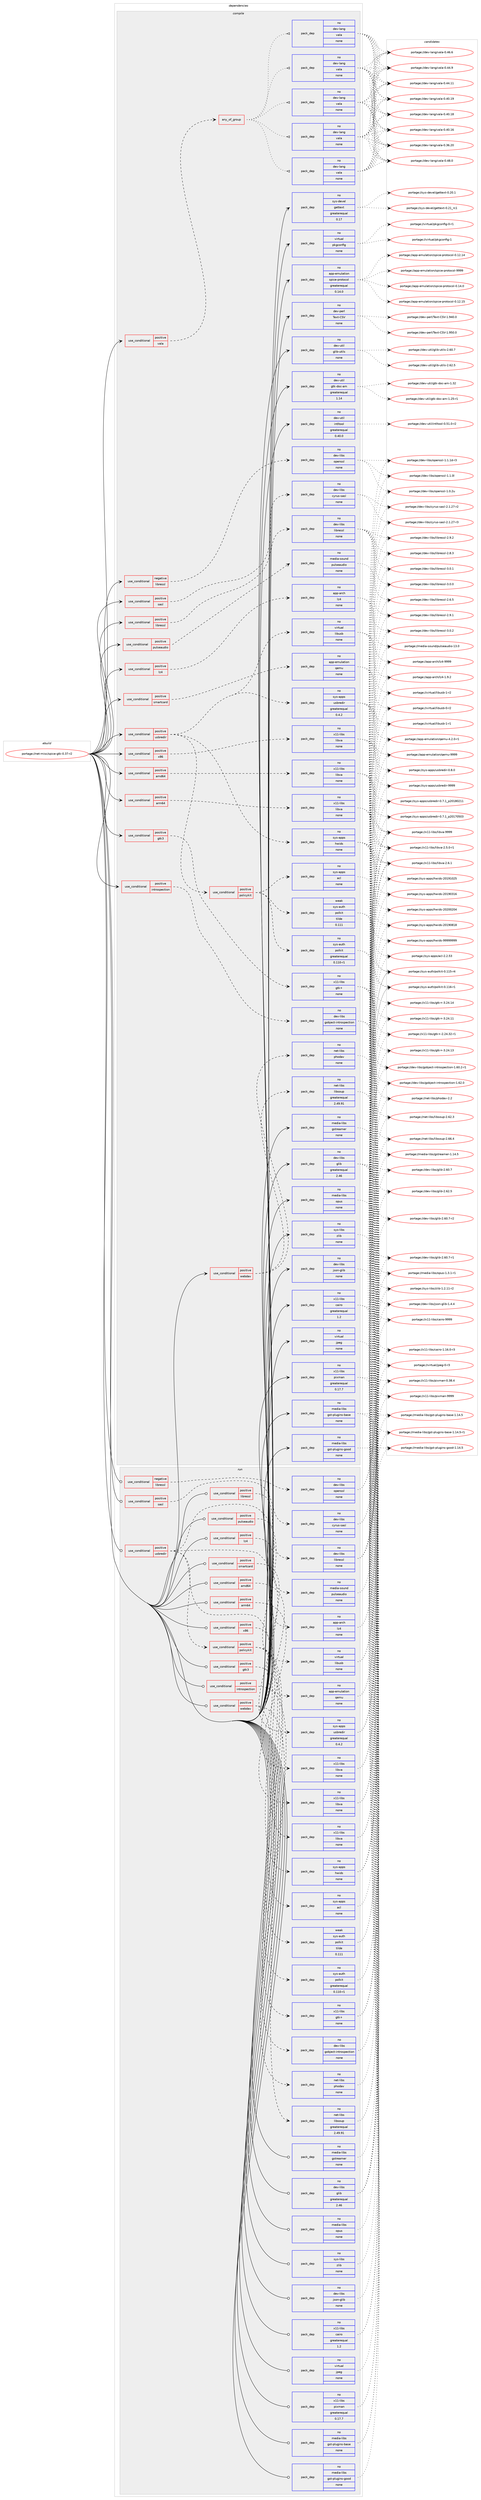 digraph prolog {

# *************
# Graph options
# *************

newrank=true;
concentrate=true;
compound=true;
graph [rankdir=LR,fontname=Helvetica,fontsize=10,ranksep=1.5];#, ranksep=2.5, nodesep=0.2];
edge  [arrowhead=vee];
node  [fontname=Helvetica,fontsize=10];

# **********
# The ebuild
# **********

subgraph cluster_leftcol {
color=gray;
rank=same;
label=<<i>ebuild</i>>;
id [label="portage://net-misc/spice-gtk-0.37-r2", color=red, width=4, href="../net-misc/spice-gtk-0.37-r2.svg"];
}

# ****************
# The dependencies
# ****************

subgraph cluster_midcol {
color=gray;
label=<<i>dependencies</i>>;
subgraph cluster_compile {
fillcolor="#eeeeee";
style=filled;
label=<<i>compile</i>>;
subgraph cond14086 {
dependency70496 [label=<<TABLE BORDER="0" CELLBORDER="1" CELLSPACING="0" CELLPADDING="4"><TR><TD ROWSPAN="3" CELLPADDING="10">use_conditional</TD></TR><TR><TD>negative</TD></TR><TR><TD>libressl</TD></TR></TABLE>>, shape=none, color=red];
subgraph pack55016 {
dependency70497 [label=<<TABLE BORDER="0" CELLBORDER="1" CELLSPACING="0" CELLPADDING="4" WIDTH="220"><TR><TD ROWSPAN="6" CELLPADDING="30">pack_dep</TD></TR><TR><TD WIDTH="110">no</TD></TR><TR><TD>dev-libs</TD></TR><TR><TD>openssl</TD></TR><TR><TD>none</TD></TR><TR><TD></TD></TR></TABLE>>, shape=none, color=blue];
}
dependency70496:e -> dependency70497:w [weight=20,style="dashed",arrowhead="vee"];
}
id:e -> dependency70496:w [weight=20,style="solid",arrowhead="vee"];
subgraph cond14087 {
dependency70498 [label=<<TABLE BORDER="0" CELLBORDER="1" CELLSPACING="0" CELLPADDING="4"><TR><TD ROWSPAN="3" CELLPADDING="10">use_conditional</TD></TR><TR><TD>positive</TD></TR><TR><TD>amd64</TD></TR></TABLE>>, shape=none, color=red];
subgraph pack55017 {
dependency70499 [label=<<TABLE BORDER="0" CELLBORDER="1" CELLSPACING="0" CELLPADDING="4" WIDTH="220"><TR><TD ROWSPAN="6" CELLPADDING="30">pack_dep</TD></TR><TR><TD WIDTH="110">no</TD></TR><TR><TD>x11-libs</TD></TR><TR><TD>libva</TD></TR><TR><TD>none</TD></TR><TR><TD></TD></TR></TABLE>>, shape=none, color=blue];
}
dependency70498:e -> dependency70499:w [weight=20,style="dashed",arrowhead="vee"];
}
id:e -> dependency70498:w [weight=20,style="solid",arrowhead="vee"];
subgraph cond14088 {
dependency70500 [label=<<TABLE BORDER="0" CELLBORDER="1" CELLSPACING="0" CELLPADDING="4"><TR><TD ROWSPAN="3" CELLPADDING="10">use_conditional</TD></TR><TR><TD>positive</TD></TR><TR><TD>arm64</TD></TR></TABLE>>, shape=none, color=red];
subgraph pack55018 {
dependency70501 [label=<<TABLE BORDER="0" CELLBORDER="1" CELLSPACING="0" CELLPADDING="4" WIDTH="220"><TR><TD ROWSPAN="6" CELLPADDING="30">pack_dep</TD></TR><TR><TD WIDTH="110">no</TD></TR><TR><TD>x11-libs</TD></TR><TR><TD>libva</TD></TR><TR><TD>none</TD></TR><TR><TD></TD></TR></TABLE>>, shape=none, color=blue];
}
dependency70500:e -> dependency70501:w [weight=20,style="dashed",arrowhead="vee"];
}
id:e -> dependency70500:w [weight=20,style="solid",arrowhead="vee"];
subgraph cond14089 {
dependency70502 [label=<<TABLE BORDER="0" CELLBORDER="1" CELLSPACING="0" CELLPADDING="4"><TR><TD ROWSPAN="3" CELLPADDING="10">use_conditional</TD></TR><TR><TD>positive</TD></TR><TR><TD>gtk3</TD></TR></TABLE>>, shape=none, color=red];
subgraph pack55019 {
dependency70503 [label=<<TABLE BORDER="0" CELLBORDER="1" CELLSPACING="0" CELLPADDING="4" WIDTH="220"><TR><TD ROWSPAN="6" CELLPADDING="30">pack_dep</TD></TR><TR><TD WIDTH="110">no</TD></TR><TR><TD>x11-libs</TD></TR><TR><TD>gtk+</TD></TR><TR><TD>none</TD></TR><TR><TD></TD></TR></TABLE>>, shape=none, color=blue];
}
dependency70502:e -> dependency70503:w [weight=20,style="dashed",arrowhead="vee"];
}
id:e -> dependency70502:w [weight=20,style="solid",arrowhead="vee"];
subgraph cond14090 {
dependency70504 [label=<<TABLE BORDER="0" CELLBORDER="1" CELLSPACING="0" CELLPADDING="4"><TR><TD ROWSPAN="3" CELLPADDING="10">use_conditional</TD></TR><TR><TD>positive</TD></TR><TR><TD>introspection</TD></TR></TABLE>>, shape=none, color=red];
subgraph pack55020 {
dependency70505 [label=<<TABLE BORDER="0" CELLBORDER="1" CELLSPACING="0" CELLPADDING="4" WIDTH="220"><TR><TD ROWSPAN="6" CELLPADDING="30">pack_dep</TD></TR><TR><TD WIDTH="110">no</TD></TR><TR><TD>dev-libs</TD></TR><TR><TD>gobject-introspection</TD></TR><TR><TD>none</TD></TR><TR><TD></TD></TR></TABLE>>, shape=none, color=blue];
}
dependency70504:e -> dependency70505:w [weight=20,style="dashed",arrowhead="vee"];
}
id:e -> dependency70504:w [weight=20,style="solid",arrowhead="vee"];
subgraph cond14091 {
dependency70506 [label=<<TABLE BORDER="0" CELLBORDER="1" CELLSPACING="0" CELLPADDING="4"><TR><TD ROWSPAN="3" CELLPADDING="10">use_conditional</TD></TR><TR><TD>positive</TD></TR><TR><TD>libressl</TD></TR></TABLE>>, shape=none, color=red];
subgraph pack55021 {
dependency70507 [label=<<TABLE BORDER="0" CELLBORDER="1" CELLSPACING="0" CELLPADDING="4" WIDTH="220"><TR><TD ROWSPAN="6" CELLPADDING="30">pack_dep</TD></TR><TR><TD WIDTH="110">no</TD></TR><TR><TD>dev-libs</TD></TR><TR><TD>libressl</TD></TR><TR><TD>none</TD></TR><TR><TD></TD></TR></TABLE>>, shape=none, color=blue];
}
dependency70506:e -> dependency70507:w [weight=20,style="dashed",arrowhead="vee"];
}
id:e -> dependency70506:w [weight=20,style="solid",arrowhead="vee"];
subgraph cond14092 {
dependency70508 [label=<<TABLE BORDER="0" CELLBORDER="1" CELLSPACING="0" CELLPADDING="4"><TR><TD ROWSPAN="3" CELLPADDING="10">use_conditional</TD></TR><TR><TD>positive</TD></TR><TR><TD>lz4</TD></TR></TABLE>>, shape=none, color=red];
subgraph pack55022 {
dependency70509 [label=<<TABLE BORDER="0" CELLBORDER="1" CELLSPACING="0" CELLPADDING="4" WIDTH="220"><TR><TD ROWSPAN="6" CELLPADDING="30">pack_dep</TD></TR><TR><TD WIDTH="110">no</TD></TR><TR><TD>app-arch</TD></TR><TR><TD>lz4</TD></TR><TR><TD>none</TD></TR><TR><TD></TD></TR></TABLE>>, shape=none, color=blue];
}
dependency70508:e -> dependency70509:w [weight=20,style="dashed",arrowhead="vee"];
}
id:e -> dependency70508:w [weight=20,style="solid",arrowhead="vee"];
subgraph cond14093 {
dependency70510 [label=<<TABLE BORDER="0" CELLBORDER="1" CELLSPACING="0" CELLPADDING="4"><TR><TD ROWSPAN="3" CELLPADDING="10">use_conditional</TD></TR><TR><TD>positive</TD></TR><TR><TD>pulseaudio</TD></TR></TABLE>>, shape=none, color=red];
subgraph pack55023 {
dependency70511 [label=<<TABLE BORDER="0" CELLBORDER="1" CELLSPACING="0" CELLPADDING="4" WIDTH="220"><TR><TD ROWSPAN="6" CELLPADDING="30">pack_dep</TD></TR><TR><TD WIDTH="110">no</TD></TR><TR><TD>media-sound</TD></TR><TR><TD>pulseaudio</TD></TR><TR><TD>none</TD></TR><TR><TD></TD></TR></TABLE>>, shape=none, color=blue];
}
dependency70510:e -> dependency70511:w [weight=20,style="dashed",arrowhead="vee"];
}
id:e -> dependency70510:w [weight=20,style="solid",arrowhead="vee"];
subgraph cond14094 {
dependency70512 [label=<<TABLE BORDER="0" CELLBORDER="1" CELLSPACING="0" CELLPADDING="4"><TR><TD ROWSPAN="3" CELLPADDING="10">use_conditional</TD></TR><TR><TD>positive</TD></TR><TR><TD>sasl</TD></TR></TABLE>>, shape=none, color=red];
subgraph pack55024 {
dependency70513 [label=<<TABLE BORDER="0" CELLBORDER="1" CELLSPACING="0" CELLPADDING="4" WIDTH="220"><TR><TD ROWSPAN="6" CELLPADDING="30">pack_dep</TD></TR><TR><TD WIDTH="110">no</TD></TR><TR><TD>dev-libs</TD></TR><TR><TD>cyrus-sasl</TD></TR><TR><TD>none</TD></TR><TR><TD></TD></TR></TABLE>>, shape=none, color=blue];
}
dependency70512:e -> dependency70513:w [weight=20,style="dashed",arrowhead="vee"];
}
id:e -> dependency70512:w [weight=20,style="solid",arrowhead="vee"];
subgraph cond14095 {
dependency70514 [label=<<TABLE BORDER="0" CELLBORDER="1" CELLSPACING="0" CELLPADDING="4"><TR><TD ROWSPAN="3" CELLPADDING="10">use_conditional</TD></TR><TR><TD>positive</TD></TR><TR><TD>smartcard</TD></TR></TABLE>>, shape=none, color=red];
subgraph pack55025 {
dependency70515 [label=<<TABLE BORDER="0" CELLBORDER="1" CELLSPACING="0" CELLPADDING="4" WIDTH="220"><TR><TD ROWSPAN="6" CELLPADDING="30">pack_dep</TD></TR><TR><TD WIDTH="110">no</TD></TR><TR><TD>app-emulation</TD></TR><TR><TD>qemu</TD></TR><TR><TD>none</TD></TR><TR><TD></TD></TR></TABLE>>, shape=none, color=blue];
}
dependency70514:e -> dependency70515:w [weight=20,style="dashed",arrowhead="vee"];
}
id:e -> dependency70514:w [weight=20,style="solid",arrowhead="vee"];
subgraph cond14096 {
dependency70516 [label=<<TABLE BORDER="0" CELLBORDER="1" CELLSPACING="0" CELLPADDING="4"><TR><TD ROWSPAN="3" CELLPADDING="10">use_conditional</TD></TR><TR><TD>positive</TD></TR><TR><TD>usbredir</TD></TR></TABLE>>, shape=none, color=red];
subgraph pack55026 {
dependency70517 [label=<<TABLE BORDER="0" CELLBORDER="1" CELLSPACING="0" CELLPADDING="4" WIDTH="220"><TR><TD ROWSPAN="6" CELLPADDING="30">pack_dep</TD></TR><TR><TD WIDTH="110">no</TD></TR><TR><TD>sys-apps</TD></TR><TR><TD>hwids</TD></TR><TR><TD>none</TD></TR><TR><TD></TD></TR></TABLE>>, shape=none, color=blue];
}
dependency70516:e -> dependency70517:w [weight=20,style="dashed",arrowhead="vee"];
subgraph pack55027 {
dependency70518 [label=<<TABLE BORDER="0" CELLBORDER="1" CELLSPACING="0" CELLPADDING="4" WIDTH="220"><TR><TD ROWSPAN="6" CELLPADDING="30">pack_dep</TD></TR><TR><TD WIDTH="110">no</TD></TR><TR><TD>sys-apps</TD></TR><TR><TD>usbredir</TD></TR><TR><TD>greaterequal</TD></TR><TR><TD>0.4.2</TD></TR></TABLE>>, shape=none, color=blue];
}
dependency70516:e -> dependency70518:w [weight=20,style="dashed",arrowhead="vee"];
subgraph pack55028 {
dependency70519 [label=<<TABLE BORDER="0" CELLBORDER="1" CELLSPACING="0" CELLPADDING="4" WIDTH="220"><TR><TD ROWSPAN="6" CELLPADDING="30">pack_dep</TD></TR><TR><TD WIDTH="110">no</TD></TR><TR><TD>virtual</TD></TR><TR><TD>libusb</TD></TR><TR><TD>none</TD></TR><TR><TD></TD></TR></TABLE>>, shape=none, color=blue];
}
dependency70516:e -> dependency70519:w [weight=20,style="dashed",arrowhead="vee"];
subgraph cond14097 {
dependency70520 [label=<<TABLE BORDER="0" CELLBORDER="1" CELLSPACING="0" CELLPADDING="4"><TR><TD ROWSPAN="3" CELLPADDING="10">use_conditional</TD></TR><TR><TD>positive</TD></TR><TR><TD>policykit</TD></TR></TABLE>>, shape=none, color=red];
subgraph pack55029 {
dependency70521 [label=<<TABLE BORDER="0" CELLBORDER="1" CELLSPACING="0" CELLPADDING="4" WIDTH="220"><TR><TD ROWSPAN="6" CELLPADDING="30">pack_dep</TD></TR><TR><TD WIDTH="110">no</TD></TR><TR><TD>sys-apps</TD></TR><TR><TD>acl</TD></TR><TR><TD>none</TD></TR><TR><TD></TD></TR></TABLE>>, shape=none, color=blue];
}
dependency70520:e -> dependency70521:w [weight=20,style="dashed",arrowhead="vee"];
subgraph pack55030 {
dependency70522 [label=<<TABLE BORDER="0" CELLBORDER="1" CELLSPACING="0" CELLPADDING="4" WIDTH="220"><TR><TD ROWSPAN="6" CELLPADDING="30">pack_dep</TD></TR><TR><TD WIDTH="110">no</TD></TR><TR><TD>sys-auth</TD></TR><TR><TD>polkit</TD></TR><TR><TD>greaterequal</TD></TR><TR><TD>0.110-r1</TD></TR></TABLE>>, shape=none, color=blue];
}
dependency70520:e -> dependency70522:w [weight=20,style="dashed",arrowhead="vee"];
subgraph pack55031 {
dependency70523 [label=<<TABLE BORDER="0" CELLBORDER="1" CELLSPACING="0" CELLPADDING="4" WIDTH="220"><TR><TD ROWSPAN="6" CELLPADDING="30">pack_dep</TD></TR><TR><TD WIDTH="110">weak</TD></TR><TR><TD>sys-auth</TD></TR><TR><TD>polkit</TD></TR><TR><TD>tilde</TD></TR><TR><TD>0.111</TD></TR></TABLE>>, shape=none, color=blue];
}
dependency70520:e -> dependency70523:w [weight=20,style="dashed",arrowhead="vee"];
}
dependency70516:e -> dependency70520:w [weight=20,style="dashed",arrowhead="vee"];
}
id:e -> dependency70516:w [weight=20,style="solid",arrowhead="vee"];
subgraph cond14098 {
dependency70524 [label=<<TABLE BORDER="0" CELLBORDER="1" CELLSPACING="0" CELLPADDING="4"><TR><TD ROWSPAN="3" CELLPADDING="10">use_conditional</TD></TR><TR><TD>positive</TD></TR><TR><TD>vala</TD></TR></TABLE>>, shape=none, color=red];
subgraph any1333 {
dependency70525 [label=<<TABLE BORDER="0" CELLBORDER="1" CELLSPACING="0" CELLPADDING="4"><TR><TD CELLPADDING="10">any_of_group</TD></TR></TABLE>>, shape=none, color=red];subgraph pack55032 {
dependency70526 [label=<<TABLE BORDER="0" CELLBORDER="1" CELLSPACING="0" CELLPADDING="4" WIDTH="220"><TR><TD ROWSPAN="6" CELLPADDING="30">pack_dep</TD></TR><TR><TD WIDTH="110">no</TD></TR><TR><TD>dev-lang</TD></TR><TR><TD>vala</TD></TR><TR><TD>none</TD></TR><TR><TD></TD></TR></TABLE>>, shape=none, color=blue];
}
dependency70525:e -> dependency70526:w [weight=20,style="dotted",arrowhead="oinv"];
subgraph pack55033 {
dependency70527 [label=<<TABLE BORDER="0" CELLBORDER="1" CELLSPACING="0" CELLPADDING="4" WIDTH="220"><TR><TD ROWSPAN="6" CELLPADDING="30">pack_dep</TD></TR><TR><TD WIDTH="110">no</TD></TR><TR><TD>dev-lang</TD></TR><TR><TD>vala</TD></TR><TR><TD>none</TD></TR><TR><TD></TD></TR></TABLE>>, shape=none, color=blue];
}
dependency70525:e -> dependency70527:w [weight=20,style="dotted",arrowhead="oinv"];
subgraph pack55034 {
dependency70528 [label=<<TABLE BORDER="0" CELLBORDER="1" CELLSPACING="0" CELLPADDING="4" WIDTH="220"><TR><TD ROWSPAN="6" CELLPADDING="30">pack_dep</TD></TR><TR><TD WIDTH="110">no</TD></TR><TR><TD>dev-lang</TD></TR><TR><TD>vala</TD></TR><TR><TD>none</TD></TR><TR><TD></TD></TR></TABLE>>, shape=none, color=blue];
}
dependency70525:e -> dependency70528:w [weight=20,style="dotted",arrowhead="oinv"];
subgraph pack55035 {
dependency70529 [label=<<TABLE BORDER="0" CELLBORDER="1" CELLSPACING="0" CELLPADDING="4" WIDTH="220"><TR><TD ROWSPAN="6" CELLPADDING="30">pack_dep</TD></TR><TR><TD WIDTH="110">no</TD></TR><TR><TD>dev-lang</TD></TR><TR><TD>vala</TD></TR><TR><TD>none</TD></TR><TR><TD></TD></TR></TABLE>>, shape=none, color=blue];
}
dependency70525:e -> dependency70529:w [weight=20,style="dotted",arrowhead="oinv"];
subgraph pack55036 {
dependency70530 [label=<<TABLE BORDER="0" CELLBORDER="1" CELLSPACING="0" CELLPADDING="4" WIDTH="220"><TR><TD ROWSPAN="6" CELLPADDING="30">pack_dep</TD></TR><TR><TD WIDTH="110">no</TD></TR><TR><TD>dev-lang</TD></TR><TR><TD>vala</TD></TR><TR><TD>none</TD></TR><TR><TD></TD></TR></TABLE>>, shape=none, color=blue];
}
dependency70525:e -> dependency70530:w [weight=20,style="dotted",arrowhead="oinv"];
}
dependency70524:e -> dependency70525:w [weight=20,style="dashed",arrowhead="vee"];
}
id:e -> dependency70524:w [weight=20,style="solid",arrowhead="vee"];
subgraph cond14099 {
dependency70531 [label=<<TABLE BORDER="0" CELLBORDER="1" CELLSPACING="0" CELLPADDING="4"><TR><TD ROWSPAN="3" CELLPADDING="10">use_conditional</TD></TR><TR><TD>positive</TD></TR><TR><TD>webdav</TD></TR></TABLE>>, shape=none, color=red];
subgraph pack55037 {
dependency70532 [label=<<TABLE BORDER="0" CELLBORDER="1" CELLSPACING="0" CELLPADDING="4" WIDTH="220"><TR><TD ROWSPAN="6" CELLPADDING="30">pack_dep</TD></TR><TR><TD WIDTH="110">no</TD></TR><TR><TD>net-libs</TD></TR><TR><TD>phodav</TD></TR><TR><TD>none</TD></TR><TR><TD></TD></TR></TABLE>>, shape=none, color=blue];
}
dependency70531:e -> dependency70532:w [weight=20,style="dashed",arrowhead="vee"];
subgraph pack55038 {
dependency70533 [label=<<TABLE BORDER="0" CELLBORDER="1" CELLSPACING="0" CELLPADDING="4" WIDTH="220"><TR><TD ROWSPAN="6" CELLPADDING="30">pack_dep</TD></TR><TR><TD WIDTH="110">no</TD></TR><TR><TD>net-libs</TD></TR><TR><TD>libsoup</TD></TR><TR><TD>greaterequal</TD></TR><TR><TD>2.49.91</TD></TR></TABLE>>, shape=none, color=blue];
}
dependency70531:e -> dependency70533:w [weight=20,style="dashed",arrowhead="vee"];
}
id:e -> dependency70531:w [weight=20,style="solid",arrowhead="vee"];
subgraph cond14100 {
dependency70534 [label=<<TABLE BORDER="0" CELLBORDER="1" CELLSPACING="0" CELLPADDING="4"><TR><TD ROWSPAN="3" CELLPADDING="10">use_conditional</TD></TR><TR><TD>positive</TD></TR><TR><TD>x86</TD></TR></TABLE>>, shape=none, color=red];
subgraph pack55039 {
dependency70535 [label=<<TABLE BORDER="0" CELLBORDER="1" CELLSPACING="0" CELLPADDING="4" WIDTH="220"><TR><TD ROWSPAN="6" CELLPADDING="30">pack_dep</TD></TR><TR><TD WIDTH="110">no</TD></TR><TR><TD>x11-libs</TD></TR><TR><TD>libva</TD></TR><TR><TD>none</TD></TR><TR><TD></TD></TR></TABLE>>, shape=none, color=blue];
}
dependency70534:e -> dependency70535:w [weight=20,style="dashed",arrowhead="vee"];
}
id:e -> dependency70534:w [weight=20,style="solid",arrowhead="vee"];
subgraph pack55040 {
dependency70536 [label=<<TABLE BORDER="0" CELLBORDER="1" CELLSPACING="0" CELLPADDING="4" WIDTH="220"><TR><TD ROWSPAN="6" CELLPADDING="30">pack_dep</TD></TR><TR><TD WIDTH="110">no</TD></TR><TR><TD>app-emulation</TD></TR><TR><TD>spice-protocol</TD></TR><TR><TD>greaterequal</TD></TR><TR><TD>0.14.0</TD></TR></TABLE>>, shape=none, color=blue];
}
id:e -> dependency70536:w [weight=20,style="solid",arrowhead="vee"];
subgraph pack55041 {
dependency70537 [label=<<TABLE BORDER="0" CELLBORDER="1" CELLSPACING="0" CELLPADDING="4" WIDTH="220"><TR><TD ROWSPAN="6" CELLPADDING="30">pack_dep</TD></TR><TR><TD WIDTH="110">no</TD></TR><TR><TD>dev-libs</TD></TR><TR><TD>glib</TD></TR><TR><TD>greaterequal</TD></TR><TR><TD>2.46</TD></TR></TABLE>>, shape=none, color=blue];
}
id:e -> dependency70537:w [weight=20,style="solid",arrowhead="vee"];
subgraph pack55042 {
dependency70538 [label=<<TABLE BORDER="0" CELLBORDER="1" CELLSPACING="0" CELLPADDING="4" WIDTH="220"><TR><TD ROWSPAN="6" CELLPADDING="30">pack_dep</TD></TR><TR><TD WIDTH="110">no</TD></TR><TR><TD>dev-libs</TD></TR><TR><TD>json-glib</TD></TR><TR><TD>none</TD></TR><TR><TD></TD></TR></TABLE>>, shape=none, color=blue];
}
id:e -> dependency70538:w [weight=20,style="solid",arrowhead="vee"];
subgraph pack55043 {
dependency70539 [label=<<TABLE BORDER="0" CELLBORDER="1" CELLSPACING="0" CELLPADDING="4" WIDTH="220"><TR><TD ROWSPAN="6" CELLPADDING="30">pack_dep</TD></TR><TR><TD WIDTH="110">no</TD></TR><TR><TD>dev-perl</TD></TR><TR><TD>Text-CSV</TD></TR><TR><TD>none</TD></TR><TR><TD></TD></TR></TABLE>>, shape=none, color=blue];
}
id:e -> dependency70539:w [weight=20,style="solid",arrowhead="vee"];
subgraph pack55044 {
dependency70540 [label=<<TABLE BORDER="0" CELLBORDER="1" CELLSPACING="0" CELLPADDING="4" WIDTH="220"><TR><TD ROWSPAN="6" CELLPADDING="30">pack_dep</TD></TR><TR><TD WIDTH="110">no</TD></TR><TR><TD>dev-util</TD></TR><TR><TD>glib-utils</TD></TR><TR><TD>none</TD></TR><TR><TD></TD></TR></TABLE>>, shape=none, color=blue];
}
id:e -> dependency70540:w [weight=20,style="solid",arrowhead="vee"];
subgraph pack55045 {
dependency70541 [label=<<TABLE BORDER="0" CELLBORDER="1" CELLSPACING="0" CELLPADDING="4" WIDTH="220"><TR><TD ROWSPAN="6" CELLPADDING="30">pack_dep</TD></TR><TR><TD WIDTH="110">no</TD></TR><TR><TD>dev-util</TD></TR><TR><TD>gtk-doc-am</TD></TR><TR><TD>greaterequal</TD></TR><TR><TD>1.14</TD></TR></TABLE>>, shape=none, color=blue];
}
id:e -> dependency70541:w [weight=20,style="solid",arrowhead="vee"];
subgraph pack55046 {
dependency70542 [label=<<TABLE BORDER="0" CELLBORDER="1" CELLSPACING="0" CELLPADDING="4" WIDTH="220"><TR><TD ROWSPAN="6" CELLPADDING="30">pack_dep</TD></TR><TR><TD WIDTH="110">no</TD></TR><TR><TD>dev-util</TD></TR><TR><TD>intltool</TD></TR><TR><TD>greaterequal</TD></TR><TR><TD>0.40.0</TD></TR></TABLE>>, shape=none, color=blue];
}
id:e -> dependency70542:w [weight=20,style="solid",arrowhead="vee"];
subgraph pack55047 {
dependency70543 [label=<<TABLE BORDER="0" CELLBORDER="1" CELLSPACING="0" CELLPADDING="4" WIDTH="220"><TR><TD ROWSPAN="6" CELLPADDING="30">pack_dep</TD></TR><TR><TD WIDTH="110">no</TD></TR><TR><TD>media-libs</TD></TR><TR><TD>gst-plugins-base</TD></TR><TR><TD>none</TD></TR><TR><TD></TD></TR></TABLE>>, shape=none, color=blue];
}
id:e -> dependency70543:w [weight=20,style="solid",arrowhead="vee"];
subgraph pack55048 {
dependency70544 [label=<<TABLE BORDER="0" CELLBORDER="1" CELLSPACING="0" CELLPADDING="4" WIDTH="220"><TR><TD ROWSPAN="6" CELLPADDING="30">pack_dep</TD></TR><TR><TD WIDTH="110">no</TD></TR><TR><TD>media-libs</TD></TR><TR><TD>gst-plugins-good</TD></TR><TR><TD>none</TD></TR><TR><TD></TD></TR></TABLE>>, shape=none, color=blue];
}
id:e -> dependency70544:w [weight=20,style="solid",arrowhead="vee"];
subgraph pack55049 {
dependency70545 [label=<<TABLE BORDER="0" CELLBORDER="1" CELLSPACING="0" CELLPADDING="4" WIDTH="220"><TR><TD ROWSPAN="6" CELLPADDING="30">pack_dep</TD></TR><TR><TD WIDTH="110">no</TD></TR><TR><TD>media-libs</TD></TR><TR><TD>gstreamer</TD></TR><TR><TD>none</TD></TR><TR><TD></TD></TR></TABLE>>, shape=none, color=blue];
}
id:e -> dependency70545:w [weight=20,style="solid",arrowhead="vee"];
subgraph pack55050 {
dependency70546 [label=<<TABLE BORDER="0" CELLBORDER="1" CELLSPACING="0" CELLPADDING="4" WIDTH="220"><TR><TD ROWSPAN="6" CELLPADDING="30">pack_dep</TD></TR><TR><TD WIDTH="110">no</TD></TR><TR><TD>media-libs</TD></TR><TR><TD>opus</TD></TR><TR><TD>none</TD></TR><TR><TD></TD></TR></TABLE>>, shape=none, color=blue];
}
id:e -> dependency70546:w [weight=20,style="solid",arrowhead="vee"];
subgraph pack55051 {
dependency70547 [label=<<TABLE BORDER="0" CELLBORDER="1" CELLSPACING="0" CELLPADDING="4" WIDTH="220"><TR><TD ROWSPAN="6" CELLPADDING="30">pack_dep</TD></TR><TR><TD WIDTH="110">no</TD></TR><TR><TD>sys-devel</TD></TR><TR><TD>gettext</TD></TR><TR><TD>greaterequal</TD></TR><TR><TD>0.17</TD></TR></TABLE>>, shape=none, color=blue];
}
id:e -> dependency70547:w [weight=20,style="solid",arrowhead="vee"];
subgraph pack55052 {
dependency70548 [label=<<TABLE BORDER="0" CELLBORDER="1" CELLSPACING="0" CELLPADDING="4" WIDTH="220"><TR><TD ROWSPAN="6" CELLPADDING="30">pack_dep</TD></TR><TR><TD WIDTH="110">no</TD></TR><TR><TD>sys-libs</TD></TR><TR><TD>zlib</TD></TR><TR><TD>none</TD></TR><TR><TD></TD></TR></TABLE>>, shape=none, color=blue];
}
id:e -> dependency70548:w [weight=20,style="solid",arrowhead="vee"];
subgraph pack55053 {
dependency70549 [label=<<TABLE BORDER="0" CELLBORDER="1" CELLSPACING="0" CELLPADDING="4" WIDTH="220"><TR><TD ROWSPAN="6" CELLPADDING="30">pack_dep</TD></TR><TR><TD WIDTH="110">no</TD></TR><TR><TD>virtual</TD></TR><TR><TD>jpeg</TD></TR><TR><TD>none</TD></TR><TR><TD></TD></TR></TABLE>>, shape=none, color=blue];
}
id:e -> dependency70549:w [weight=20,style="solid",arrowhead="vee"];
subgraph pack55054 {
dependency70550 [label=<<TABLE BORDER="0" CELLBORDER="1" CELLSPACING="0" CELLPADDING="4" WIDTH="220"><TR><TD ROWSPAN="6" CELLPADDING="30">pack_dep</TD></TR><TR><TD WIDTH="110">no</TD></TR><TR><TD>virtual</TD></TR><TR><TD>pkgconfig</TD></TR><TR><TD>none</TD></TR><TR><TD></TD></TR></TABLE>>, shape=none, color=blue];
}
id:e -> dependency70550:w [weight=20,style="solid",arrowhead="vee"];
subgraph pack55055 {
dependency70551 [label=<<TABLE BORDER="0" CELLBORDER="1" CELLSPACING="0" CELLPADDING="4" WIDTH="220"><TR><TD ROWSPAN="6" CELLPADDING="30">pack_dep</TD></TR><TR><TD WIDTH="110">no</TD></TR><TR><TD>x11-libs</TD></TR><TR><TD>cairo</TD></TR><TR><TD>greaterequal</TD></TR><TR><TD>1.2</TD></TR></TABLE>>, shape=none, color=blue];
}
id:e -> dependency70551:w [weight=20,style="solid",arrowhead="vee"];
subgraph pack55056 {
dependency70552 [label=<<TABLE BORDER="0" CELLBORDER="1" CELLSPACING="0" CELLPADDING="4" WIDTH="220"><TR><TD ROWSPAN="6" CELLPADDING="30">pack_dep</TD></TR><TR><TD WIDTH="110">no</TD></TR><TR><TD>x11-libs</TD></TR><TR><TD>pixman</TD></TR><TR><TD>greaterequal</TD></TR><TR><TD>0.17.7</TD></TR></TABLE>>, shape=none, color=blue];
}
id:e -> dependency70552:w [weight=20,style="solid",arrowhead="vee"];
}
subgraph cluster_compileandrun {
fillcolor="#eeeeee";
style=filled;
label=<<i>compile and run</i>>;
}
subgraph cluster_run {
fillcolor="#eeeeee";
style=filled;
label=<<i>run</i>>;
subgraph cond14101 {
dependency70553 [label=<<TABLE BORDER="0" CELLBORDER="1" CELLSPACING="0" CELLPADDING="4"><TR><TD ROWSPAN="3" CELLPADDING="10">use_conditional</TD></TR><TR><TD>negative</TD></TR><TR><TD>libressl</TD></TR></TABLE>>, shape=none, color=red];
subgraph pack55057 {
dependency70554 [label=<<TABLE BORDER="0" CELLBORDER="1" CELLSPACING="0" CELLPADDING="4" WIDTH="220"><TR><TD ROWSPAN="6" CELLPADDING="30">pack_dep</TD></TR><TR><TD WIDTH="110">no</TD></TR><TR><TD>dev-libs</TD></TR><TR><TD>openssl</TD></TR><TR><TD>none</TD></TR><TR><TD></TD></TR></TABLE>>, shape=none, color=blue];
}
dependency70553:e -> dependency70554:w [weight=20,style="dashed",arrowhead="vee"];
}
id:e -> dependency70553:w [weight=20,style="solid",arrowhead="odot"];
subgraph cond14102 {
dependency70555 [label=<<TABLE BORDER="0" CELLBORDER="1" CELLSPACING="0" CELLPADDING="4"><TR><TD ROWSPAN="3" CELLPADDING="10">use_conditional</TD></TR><TR><TD>positive</TD></TR><TR><TD>amd64</TD></TR></TABLE>>, shape=none, color=red];
subgraph pack55058 {
dependency70556 [label=<<TABLE BORDER="0" CELLBORDER="1" CELLSPACING="0" CELLPADDING="4" WIDTH="220"><TR><TD ROWSPAN="6" CELLPADDING="30">pack_dep</TD></TR><TR><TD WIDTH="110">no</TD></TR><TR><TD>x11-libs</TD></TR><TR><TD>libva</TD></TR><TR><TD>none</TD></TR><TR><TD></TD></TR></TABLE>>, shape=none, color=blue];
}
dependency70555:e -> dependency70556:w [weight=20,style="dashed",arrowhead="vee"];
}
id:e -> dependency70555:w [weight=20,style="solid",arrowhead="odot"];
subgraph cond14103 {
dependency70557 [label=<<TABLE BORDER="0" CELLBORDER="1" CELLSPACING="0" CELLPADDING="4"><TR><TD ROWSPAN="3" CELLPADDING="10">use_conditional</TD></TR><TR><TD>positive</TD></TR><TR><TD>arm64</TD></TR></TABLE>>, shape=none, color=red];
subgraph pack55059 {
dependency70558 [label=<<TABLE BORDER="0" CELLBORDER="1" CELLSPACING="0" CELLPADDING="4" WIDTH="220"><TR><TD ROWSPAN="6" CELLPADDING="30">pack_dep</TD></TR><TR><TD WIDTH="110">no</TD></TR><TR><TD>x11-libs</TD></TR><TR><TD>libva</TD></TR><TR><TD>none</TD></TR><TR><TD></TD></TR></TABLE>>, shape=none, color=blue];
}
dependency70557:e -> dependency70558:w [weight=20,style="dashed",arrowhead="vee"];
}
id:e -> dependency70557:w [weight=20,style="solid",arrowhead="odot"];
subgraph cond14104 {
dependency70559 [label=<<TABLE BORDER="0" CELLBORDER="1" CELLSPACING="0" CELLPADDING="4"><TR><TD ROWSPAN="3" CELLPADDING="10">use_conditional</TD></TR><TR><TD>positive</TD></TR><TR><TD>gtk3</TD></TR></TABLE>>, shape=none, color=red];
subgraph pack55060 {
dependency70560 [label=<<TABLE BORDER="0" CELLBORDER="1" CELLSPACING="0" CELLPADDING="4" WIDTH="220"><TR><TD ROWSPAN="6" CELLPADDING="30">pack_dep</TD></TR><TR><TD WIDTH="110">no</TD></TR><TR><TD>x11-libs</TD></TR><TR><TD>gtk+</TD></TR><TR><TD>none</TD></TR><TR><TD></TD></TR></TABLE>>, shape=none, color=blue];
}
dependency70559:e -> dependency70560:w [weight=20,style="dashed",arrowhead="vee"];
}
id:e -> dependency70559:w [weight=20,style="solid",arrowhead="odot"];
subgraph cond14105 {
dependency70561 [label=<<TABLE BORDER="0" CELLBORDER="1" CELLSPACING="0" CELLPADDING="4"><TR><TD ROWSPAN="3" CELLPADDING="10">use_conditional</TD></TR><TR><TD>positive</TD></TR><TR><TD>introspection</TD></TR></TABLE>>, shape=none, color=red];
subgraph pack55061 {
dependency70562 [label=<<TABLE BORDER="0" CELLBORDER="1" CELLSPACING="0" CELLPADDING="4" WIDTH="220"><TR><TD ROWSPAN="6" CELLPADDING="30">pack_dep</TD></TR><TR><TD WIDTH="110">no</TD></TR><TR><TD>dev-libs</TD></TR><TR><TD>gobject-introspection</TD></TR><TR><TD>none</TD></TR><TR><TD></TD></TR></TABLE>>, shape=none, color=blue];
}
dependency70561:e -> dependency70562:w [weight=20,style="dashed",arrowhead="vee"];
}
id:e -> dependency70561:w [weight=20,style="solid",arrowhead="odot"];
subgraph cond14106 {
dependency70563 [label=<<TABLE BORDER="0" CELLBORDER="1" CELLSPACING="0" CELLPADDING="4"><TR><TD ROWSPAN="3" CELLPADDING="10">use_conditional</TD></TR><TR><TD>positive</TD></TR><TR><TD>libressl</TD></TR></TABLE>>, shape=none, color=red];
subgraph pack55062 {
dependency70564 [label=<<TABLE BORDER="0" CELLBORDER="1" CELLSPACING="0" CELLPADDING="4" WIDTH="220"><TR><TD ROWSPAN="6" CELLPADDING="30">pack_dep</TD></TR><TR><TD WIDTH="110">no</TD></TR><TR><TD>dev-libs</TD></TR><TR><TD>libressl</TD></TR><TR><TD>none</TD></TR><TR><TD></TD></TR></TABLE>>, shape=none, color=blue];
}
dependency70563:e -> dependency70564:w [weight=20,style="dashed",arrowhead="vee"];
}
id:e -> dependency70563:w [weight=20,style="solid",arrowhead="odot"];
subgraph cond14107 {
dependency70565 [label=<<TABLE BORDER="0" CELLBORDER="1" CELLSPACING="0" CELLPADDING="4"><TR><TD ROWSPAN="3" CELLPADDING="10">use_conditional</TD></TR><TR><TD>positive</TD></TR><TR><TD>lz4</TD></TR></TABLE>>, shape=none, color=red];
subgraph pack55063 {
dependency70566 [label=<<TABLE BORDER="0" CELLBORDER="1" CELLSPACING="0" CELLPADDING="4" WIDTH="220"><TR><TD ROWSPAN="6" CELLPADDING="30">pack_dep</TD></TR><TR><TD WIDTH="110">no</TD></TR><TR><TD>app-arch</TD></TR><TR><TD>lz4</TD></TR><TR><TD>none</TD></TR><TR><TD></TD></TR></TABLE>>, shape=none, color=blue];
}
dependency70565:e -> dependency70566:w [weight=20,style="dashed",arrowhead="vee"];
}
id:e -> dependency70565:w [weight=20,style="solid",arrowhead="odot"];
subgraph cond14108 {
dependency70567 [label=<<TABLE BORDER="0" CELLBORDER="1" CELLSPACING="0" CELLPADDING="4"><TR><TD ROWSPAN="3" CELLPADDING="10">use_conditional</TD></TR><TR><TD>positive</TD></TR><TR><TD>pulseaudio</TD></TR></TABLE>>, shape=none, color=red];
subgraph pack55064 {
dependency70568 [label=<<TABLE BORDER="0" CELLBORDER="1" CELLSPACING="0" CELLPADDING="4" WIDTH="220"><TR><TD ROWSPAN="6" CELLPADDING="30">pack_dep</TD></TR><TR><TD WIDTH="110">no</TD></TR><TR><TD>media-sound</TD></TR><TR><TD>pulseaudio</TD></TR><TR><TD>none</TD></TR><TR><TD></TD></TR></TABLE>>, shape=none, color=blue];
}
dependency70567:e -> dependency70568:w [weight=20,style="dashed",arrowhead="vee"];
}
id:e -> dependency70567:w [weight=20,style="solid",arrowhead="odot"];
subgraph cond14109 {
dependency70569 [label=<<TABLE BORDER="0" CELLBORDER="1" CELLSPACING="0" CELLPADDING="4"><TR><TD ROWSPAN="3" CELLPADDING="10">use_conditional</TD></TR><TR><TD>positive</TD></TR><TR><TD>sasl</TD></TR></TABLE>>, shape=none, color=red];
subgraph pack55065 {
dependency70570 [label=<<TABLE BORDER="0" CELLBORDER="1" CELLSPACING="0" CELLPADDING="4" WIDTH="220"><TR><TD ROWSPAN="6" CELLPADDING="30">pack_dep</TD></TR><TR><TD WIDTH="110">no</TD></TR><TR><TD>dev-libs</TD></TR><TR><TD>cyrus-sasl</TD></TR><TR><TD>none</TD></TR><TR><TD></TD></TR></TABLE>>, shape=none, color=blue];
}
dependency70569:e -> dependency70570:w [weight=20,style="dashed",arrowhead="vee"];
}
id:e -> dependency70569:w [weight=20,style="solid",arrowhead="odot"];
subgraph cond14110 {
dependency70571 [label=<<TABLE BORDER="0" CELLBORDER="1" CELLSPACING="0" CELLPADDING="4"><TR><TD ROWSPAN="3" CELLPADDING="10">use_conditional</TD></TR><TR><TD>positive</TD></TR><TR><TD>smartcard</TD></TR></TABLE>>, shape=none, color=red];
subgraph pack55066 {
dependency70572 [label=<<TABLE BORDER="0" CELLBORDER="1" CELLSPACING="0" CELLPADDING="4" WIDTH="220"><TR><TD ROWSPAN="6" CELLPADDING="30">pack_dep</TD></TR><TR><TD WIDTH="110">no</TD></TR><TR><TD>app-emulation</TD></TR><TR><TD>qemu</TD></TR><TR><TD>none</TD></TR><TR><TD></TD></TR></TABLE>>, shape=none, color=blue];
}
dependency70571:e -> dependency70572:w [weight=20,style="dashed",arrowhead="vee"];
}
id:e -> dependency70571:w [weight=20,style="solid",arrowhead="odot"];
subgraph cond14111 {
dependency70573 [label=<<TABLE BORDER="0" CELLBORDER="1" CELLSPACING="0" CELLPADDING="4"><TR><TD ROWSPAN="3" CELLPADDING="10">use_conditional</TD></TR><TR><TD>positive</TD></TR><TR><TD>usbredir</TD></TR></TABLE>>, shape=none, color=red];
subgraph pack55067 {
dependency70574 [label=<<TABLE BORDER="0" CELLBORDER="1" CELLSPACING="0" CELLPADDING="4" WIDTH="220"><TR><TD ROWSPAN="6" CELLPADDING="30">pack_dep</TD></TR><TR><TD WIDTH="110">no</TD></TR><TR><TD>sys-apps</TD></TR><TR><TD>hwids</TD></TR><TR><TD>none</TD></TR><TR><TD></TD></TR></TABLE>>, shape=none, color=blue];
}
dependency70573:e -> dependency70574:w [weight=20,style="dashed",arrowhead="vee"];
subgraph pack55068 {
dependency70575 [label=<<TABLE BORDER="0" CELLBORDER="1" CELLSPACING="0" CELLPADDING="4" WIDTH="220"><TR><TD ROWSPAN="6" CELLPADDING="30">pack_dep</TD></TR><TR><TD WIDTH="110">no</TD></TR><TR><TD>sys-apps</TD></TR><TR><TD>usbredir</TD></TR><TR><TD>greaterequal</TD></TR><TR><TD>0.4.2</TD></TR></TABLE>>, shape=none, color=blue];
}
dependency70573:e -> dependency70575:w [weight=20,style="dashed",arrowhead="vee"];
subgraph pack55069 {
dependency70576 [label=<<TABLE BORDER="0" CELLBORDER="1" CELLSPACING="0" CELLPADDING="4" WIDTH="220"><TR><TD ROWSPAN="6" CELLPADDING="30">pack_dep</TD></TR><TR><TD WIDTH="110">no</TD></TR><TR><TD>virtual</TD></TR><TR><TD>libusb</TD></TR><TR><TD>none</TD></TR><TR><TD></TD></TR></TABLE>>, shape=none, color=blue];
}
dependency70573:e -> dependency70576:w [weight=20,style="dashed",arrowhead="vee"];
subgraph cond14112 {
dependency70577 [label=<<TABLE BORDER="0" CELLBORDER="1" CELLSPACING="0" CELLPADDING="4"><TR><TD ROWSPAN="3" CELLPADDING="10">use_conditional</TD></TR><TR><TD>positive</TD></TR><TR><TD>policykit</TD></TR></TABLE>>, shape=none, color=red];
subgraph pack55070 {
dependency70578 [label=<<TABLE BORDER="0" CELLBORDER="1" CELLSPACING="0" CELLPADDING="4" WIDTH="220"><TR><TD ROWSPAN="6" CELLPADDING="30">pack_dep</TD></TR><TR><TD WIDTH="110">no</TD></TR><TR><TD>sys-apps</TD></TR><TR><TD>acl</TD></TR><TR><TD>none</TD></TR><TR><TD></TD></TR></TABLE>>, shape=none, color=blue];
}
dependency70577:e -> dependency70578:w [weight=20,style="dashed",arrowhead="vee"];
subgraph pack55071 {
dependency70579 [label=<<TABLE BORDER="0" CELLBORDER="1" CELLSPACING="0" CELLPADDING="4" WIDTH="220"><TR><TD ROWSPAN="6" CELLPADDING="30">pack_dep</TD></TR><TR><TD WIDTH="110">no</TD></TR><TR><TD>sys-auth</TD></TR><TR><TD>polkit</TD></TR><TR><TD>greaterequal</TD></TR><TR><TD>0.110-r1</TD></TR></TABLE>>, shape=none, color=blue];
}
dependency70577:e -> dependency70579:w [weight=20,style="dashed",arrowhead="vee"];
subgraph pack55072 {
dependency70580 [label=<<TABLE BORDER="0" CELLBORDER="1" CELLSPACING="0" CELLPADDING="4" WIDTH="220"><TR><TD ROWSPAN="6" CELLPADDING="30">pack_dep</TD></TR><TR><TD WIDTH="110">weak</TD></TR><TR><TD>sys-auth</TD></TR><TR><TD>polkit</TD></TR><TR><TD>tilde</TD></TR><TR><TD>0.111</TD></TR></TABLE>>, shape=none, color=blue];
}
dependency70577:e -> dependency70580:w [weight=20,style="dashed",arrowhead="vee"];
}
dependency70573:e -> dependency70577:w [weight=20,style="dashed",arrowhead="vee"];
}
id:e -> dependency70573:w [weight=20,style="solid",arrowhead="odot"];
subgraph cond14113 {
dependency70581 [label=<<TABLE BORDER="0" CELLBORDER="1" CELLSPACING="0" CELLPADDING="4"><TR><TD ROWSPAN="3" CELLPADDING="10">use_conditional</TD></TR><TR><TD>positive</TD></TR><TR><TD>webdav</TD></TR></TABLE>>, shape=none, color=red];
subgraph pack55073 {
dependency70582 [label=<<TABLE BORDER="0" CELLBORDER="1" CELLSPACING="0" CELLPADDING="4" WIDTH="220"><TR><TD ROWSPAN="6" CELLPADDING="30">pack_dep</TD></TR><TR><TD WIDTH="110">no</TD></TR><TR><TD>net-libs</TD></TR><TR><TD>phodav</TD></TR><TR><TD>none</TD></TR><TR><TD></TD></TR></TABLE>>, shape=none, color=blue];
}
dependency70581:e -> dependency70582:w [weight=20,style="dashed",arrowhead="vee"];
subgraph pack55074 {
dependency70583 [label=<<TABLE BORDER="0" CELLBORDER="1" CELLSPACING="0" CELLPADDING="4" WIDTH="220"><TR><TD ROWSPAN="6" CELLPADDING="30">pack_dep</TD></TR><TR><TD WIDTH="110">no</TD></TR><TR><TD>net-libs</TD></TR><TR><TD>libsoup</TD></TR><TR><TD>greaterequal</TD></TR><TR><TD>2.49.91</TD></TR></TABLE>>, shape=none, color=blue];
}
dependency70581:e -> dependency70583:w [weight=20,style="dashed",arrowhead="vee"];
}
id:e -> dependency70581:w [weight=20,style="solid",arrowhead="odot"];
subgraph cond14114 {
dependency70584 [label=<<TABLE BORDER="0" CELLBORDER="1" CELLSPACING="0" CELLPADDING="4"><TR><TD ROWSPAN="3" CELLPADDING="10">use_conditional</TD></TR><TR><TD>positive</TD></TR><TR><TD>x86</TD></TR></TABLE>>, shape=none, color=red];
subgraph pack55075 {
dependency70585 [label=<<TABLE BORDER="0" CELLBORDER="1" CELLSPACING="0" CELLPADDING="4" WIDTH="220"><TR><TD ROWSPAN="6" CELLPADDING="30">pack_dep</TD></TR><TR><TD WIDTH="110">no</TD></TR><TR><TD>x11-libs</TD></TR><TR><TD>libva</TD></TR><TR><TD>none</TD></TR><TR><TD></TD></TR></TABLE>>, shape=none, color=blue];
}
dependency70584:e -> dependency70585:w [weight=20,style="dashed",arrowhead="vee"];
}
id:e -> dependency70584:w [weight=20,style="solid",arrowhead="odot"];
subgraph pack55076 {
dependency70586 [label=<<TABLE BORDER="0" CELLBORDER="1" CELLSPACING="0" CELLPADDING="4" WIDTH="220"><TR><TD ROWSPAN="6" CELLPADDING="30">pack_dep</TD></TR><TR><TD WIDTH="110">no</TD></TR><TR><TD>dev-libs</TD></TR><TR><TD>glib</TD></TR><TR><TD>greaterequal</TD></TR><TR><TD>2.46</TD></TR></TABLE>>, shape=none, color=blue];
}
id:e -> dependency70586:w [weight=20,style="solid",arrowhead="odot"];
subgraph pack55077 {
dependency70587 [label=<<TABLE BORDER="0" CELLBORDER="1" CELLSPACING="0" CELLPADDING="4" WIDTH="220"><TR><TD ROWSPAN="6" CELLPADDING="30">pack_dep</TD></TR><TR><TD WIDTH="110">no</TD></TR><TR><TD>dev-libs</TD></TR><TR><TD>json-glib</TD></TR><TR><TD>none</TD></TR><TR><TD></TD></TR></TABLE>>, shape=none, color=blue];
}
id:e -> dependency70587:w [weight=20,style="solid",arrowhead="odot"];
subgraph pack55078 {
dependency70588 [label=<<TABLE BORDER="0" CELLBORDER="1" CELLSPACING="0" CELLPADDING="4" WIDTH="220"><TR><TD ROWSPAN="6" CELLPADDING="30">pack_dep</TD></TR><TR><TD WIDTH="110">no</TD></TR><TR><TD>media-libs</TD></TR><TR><TD>gst-plugins-base</TD></TR><TR><TD>none</TD></TR><TR><TD></TD></TR></TABLE>>, shape=none, color=blue];
}
id:e -> dependency70588:w [weight=20,style="solid",arrowhead="odot"];
subgraph pack55079 {
dependency70589 [label=<<TABLE BORDER="0" CELLBORDER="1" CELLSPACING="0" CELLPADDING="4" WIDTH="220"><TR><TD ROWSPAN="6" CELLPADDING="30">pack_dep</TD></TR><TR><TD WIDTH="110">no</TD></TR><TR><TD>media-libs</TD></TR><TR><TD>gst-plugins-good</TD></TR><TR><TD>none</TD></TR><TR><TD></TD></TR></TABLE>>, shape=none, color=blue];
}
id:e -> dependency70589:w [weight=20,style="solid",arrowhead="odot"];
subgraph pack55080 {
dependency70590 [label=<<TABLE BORDER="0" CELLBORDER="1" CELLSPACING="0" CELLPADDING="4" WIDTH="220"><TR><TD ROWSPAN="6" CELLPADDING="30">pack_dep</TD></TR><TR><TD WIDTH="110">no</TD></TR><TR><TD>media-libs</TD></TR><TR><TD>gstreamer</TD></TR><TR><TD>none</TD></TR><TR><TD></TD></TR></TABLE>>, shape=none, color=blue];
}
id:e -> dependency70590:w [weight=20,style="solid",arrowhead="odot"];
subgraph pack55081 {
dependency70591 [label=<<TABLE BORDER="0" CELLBORDER="1" CELLSPACING="0" CELLPADDING="4" WIDTH="220"><TR><TD ROWSPAN="6" CELLPADDING="30">pack_dep</TD></TR><TR><TD WIDTH="110">no</TD></TR><TR><TD>media-libs</TD></TR><TR><TD>opus</TD></TR><TR><TD>none</TD></TR><TR><TD></TD></TR></TABLE>>, shape=none, color=blue];
}
id:e -> dependency70591:w [weight=20,style="solid",arrowhead="odot"];
subgraph pack55082 {
dependency70592 [label=<<TABLE BORDER="0" CELLBORDER="1" CELLSPACING="0" CELLPADDING="4" WIDTH="220"><TR><TD ROWSPAN="6" CELLPADDING="30">pack_dep</TD></TR><TR><TD WIDTH="110">no</TD></TR><TR><TD>sys-libs</TD></TR><TR><TD>zlib</TD></TR><TR><TD>none</TD></TR><TR><TD></TD></TR></TABLE>>, shape=none, color=blue];
}
id:e -> dependency70592:w [weight=20,style="solid",arrowhead="odot"];
subgraph pack55083 {
dependency70593 [label=<<TABLE BORDER="0" CELLBORDER="1" CELLSPACING="0" CELLPADDING="4" WIDTH="220"><TR><TD ROWSPAN="6" CELLPADDING="30">pack_dep</TD></TR><TR><TD WIDTH="110">no</TD></TR><TR><TD>virtual</TD></TR><TR><TD>jpeg</TD></TR><TR><TD>none</TD></TR><TR><TD></TD></TR></TABLE>>, shape=none, color=blue];
}
id:e -> dependency70593:w [weight=20,style="solid",arrowhead="odot"];
subgraph pack55084 {
dependency70594 [label=<<TABLE BORDER="0" CELLBORDER="1" CELLSPACING="0" CELLPADDING="4" WIDTH="220"><TR><TD ROWSPAN="6" CELLPADDING="30">pack_dep</TD></TR><TR><TD WIDTH="110">no</TD></TR><TR><TD>x11-libs</TD></TR><TR><TD>cairo</TD></TR><TR><TD>greaterequal</TD></TR><TR><TD>1.2</TD></TR></TABLE>>, shape=none, color=blue];
}
id:e -> dependency70594:w [weight=20,style="solid",arrowhead="odot"];
subgraph pack55085 {
dependency70595 [label=<<TABLE BORDER="0" CELLBORDER="1" CELLSPACING="0" CELLPADDING="4" WIDTH="220"><TR><TD ROWSPAN="6" CELLPADDING="30">pack_dep</TD></TR><TR><TD WIDTH="110">no</TD></TR><TR><TD>x11-libs</TD></TR><TR><TD>pixman</TD></TR><TR><TD>greaterequal</TD></TR><TR><TD>0.17.7</TD></TR></TABLE>>, shape=none, color=blue];
}
id:e -> dependency70595:w [weight=20,style="solid",arrowhead="odot"];
}
}

# **************
# The candidates
# **************

subgraph cluster_choices {
rank=same;
color=gray;
label=<<i>candidates</i>>;

subgraph choice55016 {
color=black;
nodesep=1;
choice1001011184510810598115471111121011101151151084549464946491004511451 [label="portage://dev-libs/openssl-1.1.1d-r3", color=red, width=4,href="../dev-libs/openssl-1.1.1d-r3.svg"];
choice100101118451081059811547111112101110115115108454946494648108 [label="portage://dev-libs/openssl-1.1.0l", color=red, width=4,href="../dev-libs/openssl-1.1.0l.svg"];
choice100101118451081059811547111112101110115115108454946484650117 [label="portage://dev-libs/openssl-1.0.2u", color=red, width=4,href="../dev-libs/openssl-1.0.2u.svg"];
dependency70497:e -> choice1001011184510810598115471111121011101151151084549464946491004511451:w [style=dotted,weight="100"];
dependency70497:e -> choice100101118451081059811547111112101110115115108454946494648108:w [style=dotted,weight="100"];
dependency70497:e -> choice100101118451081059811547111112101110115115108454946484650117:w [style=dotted,weight="100"];
}
subgraph choice55017 {
color=black;
nodesep=1;
choice120494945108105981154710810598118974557575757 [label="portage://x11-libs/libva-9999", color=red, width=4,href="../x11-libs/libva-9999.svg"];
choice12049494510810598115471081059811897455046544649 [label="portage://x11-libs/libva-2.6.1", color=red, width=4,href="../x11-libs/libva-2.6.1.svg"];
choice120494945108105981154710810598118974550465346484511449 [label="portage://x11-libs/libva-2.5.0-r1", color=red, width=4,href="../x11-libs/libva-2.5.0-r1.svg"];
dependency70499:e -> choice120494945108105981154710810598118974557575757:w [style=dotted,weight="100"];
dependency70499:e -> choice12049494510810598115471081059811897455046544649:w [style=dotted,weight="100"];
dependency70499:e -> choice120494945108105981154710810598118974550465346484511449:w [style=dotted,weight="100"];
}
subgraph choice55018 {
color=black;
nodesep=1;
choice120494945108105981154710810598118974557575757 [label="portage://x11-libs/libva-9999", color=red, width=4,href="../x11-libs/libva-9999.svg"];
choice12049494510810598115471081059811897455046544649 [label="portage://x11-libs/libva-2.6.1", color=red, width=4,href="../x11-libs/libva-2.6.1.svg"];
choice120494945108105981154710810598118974550465346484511449 [label="portage://x11-libs/libva-2.5.0-r1", color=red, width=4,href="../x11-libs/libva-2.5.0-r1.svg"];
dependency70501:e -> choice120494945108105981154710810598118974557575757:w [style=dotted,weight="100"];
dependency70501:e -> choice12049494510810598115471081059811897455046544649:w [style=dotted,weight="100"];
dependency70501:e -> choice120494945108105981154710810598118974550465346484511449:w [style=dotted,weight="100"];
}
subgraph choice55019 {
color=black;
nodesep=1;
choice1204949451081059811547103116107434551465052464952 [label="portage://x11-libs/gtk+-3.24.14", color=red, width=4,href="../x11-libs/gtk+-3.24.14.svg"];
choice1204949451081059811547103116107434551465052464951 [label="portage://x11-libs/gtk+-3.24.13", color=red, width=4,href="../x11-libs/gtk+-3.24.13.svg"];
choice1204949451081059811547103116107434551465052464949 [label="portage://x11-libs/gtk+-3.24.11", color=red, width=4,href="../x11-libs/gtk+-3.24.11.svg"];
choice12049494510810598115471031161074345504650524651504511449 [label="portage://x11-libs/gtk+-2.24.32-r1", color=red, width=4,href="../x11-libs/gtk+-2.24.32-r1.svg"];
dependency70503:e -> choice1204949451081059811547103116107434551465052464952:w [style=dotted,weight="100"];
dependency70503:e -> choice1204949451081059811547103116107434551465052464951:w [style=dotted,weight="100"];
dependency70503:e -> choice1204949451081059811547103116107434551465052464949:w [style=dotted,weight="100"];
dependency70503:e -> choice12049494510810598115471031161074345504650524651504511449:w [style=dotted,weight="100"];
}
subgraph choice55020 {
color=black;
nodesep=1;
choice1001011184510810598115471031119810610199116451051101161141111151121019911610511111045494654504648 [label="portage://dev-libs/gobject-introspection-1.62.0", color=red, width=4,href="../dev-libs/gobject-introspection-1.62.0.svg"];
choice10010111845108105981154710311198106101991164510511011611411111511210199116105111110454946544846504511449 [label="portage://dev-libs/gobject-introspection-1.60.2-r1", color=red, width=4,href="../dev-libs/gobject-introspection-1.60.2-r1.svg"];
dependency70505:e -> choice1001011184510810598115471031119810610199116451051101161141111151121019911610511111045494654504648:w [style=dotted,weight="100"];
dependency70505:e -> choice10010111845108105981154710311198106101991164510511011611411111511210199116105111110454946544846504511449:w [style=dotted,weight="100"];
}
subgraph choice55021 {
color=black;
nodesep=1;
choice10010111845108105981154710810598114101115115108455146484650 [label="portage://dev-libs/libressl-3.0.2", color=red, width=4,href="../dev-libs/libressl-3.0.2.svg"];
choice10010111845108105981154710810598114101115115108455146484649 [label="portage://dev-libs/libressl-3.0.1", color=red, width=4,href="../dev-libs/libressl-3.0.1.svg"];
choice10010111845108105981154710810598114101115115108455146484648 [label="portage://dev-libs/libressl-3.0.0", color=red, width=4,href="../dev-libs/libressl-3.0.0.svg"];
choice10010111845108105981154710810598114101115115108455046574650 [label="portage://dev-libs/libressl-2.9.2", color=red, width=4,href="../dev-libs/libressl-2.9.2.svg"];
choice10010111845108105981154710810598114101115115108455046574649 [label="portage://dev-libs/libressl-2.9.1", color=red, width=4,href="../dev-libs/libressl-2.9.1.svg"];
choice10010111845108105981154710810598114101115115108455046564651 [label="portage://dev-libs/libressl-2.8.3", color=red, width=4,href="../dev-libs/libressl-2.8.3.svg"];
choice10010111845108105981154710810598114101115115108455046544653 [label="portage://dev-libs/libressl-2.6.5", color=red, width=4,href="../dev-libs/libressl-2.6.5.svg"];
dependency70507:e -> choice10010111845108105981154710810598114101115115108455146484650:w [style=dotted,weight="100"];
dependency70507:e -> choice10010111845108105981154710810598114101115115108455146484649:w [style=dotted,weight="100"];
dependency70507:e -> choice10010111845108105981154710810598114101115115108455146484648:w [style=dotted,weight="100"];
dependency70507:e -> choice10010111845108105981154710810598114101115115108455046574650:w [style=dotted,weight="100"];
dependency70507:e -> choice10010111845108105981154710810598114101115115108455046574649:w [style=dotted,weight="100"];
dependency70507:e -> choice10010111845108105981154710810598114101115115108455046564651:w [style=dotted,weight="100"];
dependency70507:e -> choice10010111845108105981154710810598114101115115108455046544653:w [style=dotted,weight="100"];
}
subgraph choice55022 {
color=black;
nodesep=1;
choice9711211245971149910447108122524557575757 [label="portage://app-arch/lz4-9999", color=red, width=4,href="../app-arch/lz4-9999.svg"];
choice971121124597114991044710812252454946574650 [label="portage://app-arch/lz4-1.9.2", color=red, width=4,href="../app-arch/lz4-1.9.2.svg"];
dependency70509:e -> choice9711211245971149910447108122524557575757:w [style=dotted,weight="100"];
dependency70509:e -> choice971121124597114991044710812252454946574650:w [style=dotted,weight="100"];
}
subgraph choice55023 {
color=black;
nodesep=1;
choice109101100105974511511111711010047112117108115101971171001051114549514648 [label="portage://media-sound/pulseaudio-13.0", color=red, width=4,href="../media-sound/pulseaudio-13.0.svg"];
dependency70511:e -> choice109101100105974511511111711010047112117108115101971171001051114549514648:w [style=dotted,weight="100"];
}
subgraph choice55024 {
color=black;
nodesep=1;
choice100101118451081059811547991211141171154511597115108455046494650554511451 [label="portage://dev-libs/cyrus-sasl-2.1.27-r3", color=red, width=4,href="../dev-libs/cyrus-sasl-2.1.27-r3.svg"];
choice100101118451081059811547991211141171154511597115108455046494650554511450 [label="portage://dev-libs/cyrus-sasl-2.1.27-r2", color=red, width=4,href="../dev-libs/cyrus-sasl-2.1.27-r2.svg"];
dependency70513:e -> choice100101118451081059811547991211141171154511597115108455046494650554511451:w [style=dotted,weight="100"];
dependency70513:e -> choice100101118451081059811547991211141171154511597115108455046494650554511450:w [style=dotted,weight="100"];
}
subgraph choice55025 {
color=black;
nodesep=1;
choice971121124510110911710897116105111110471131011091174557575757 [label="portage://app-emulation/qemu-9999", color=red, width=4,href="../app-emulation/qemu-9999.svg"];
choice971121124510110911710897116105111110471131011091174552465046484511449 [label="portage://app-emulation/qemu-4.2.0-r1", color=red, width=4,href="../app-emulation/qemu-4.2.0-r1.svg"];
dependency70515:e -> choice971121124510110911710897116105111110471131011091174557575757:w [style=dotted,weight="100"];
dependency70515:e -> choice971121124510110911710897116105111110471131011091174552465046484511449:w [style=dotted,weight="100"];
}
subgraph choice55026 {
color=black;
nodesep=1;
choice115121115459711211211547104119105100115455757575757575757 [label="portage://sys-apps/hwids-99999999", color=red, width=4,href="../sys-apps/hwids-99999999.svg"];
choice115121115459711211211547104119105100115455048504848504852 [label="portage://sys-apps/hwids-20200204", color=red, width=4,href="../sys-apps/hwids-20200204.svg"];
choice115121115459711211211547104119105100115455048495749485053 [label="portage://sys-apps/hwids-20191025", color=red, width=4,href="../sys-apps/hwids-20191025.svg"];
choice115121115459711211211547104119105100115455048495748564956 [label="portage://sys-apps/hwids-20190818", color=red, width=4,href="../sys-apps/hwids-20190818.svg"];
choice115121115459711211211547104119105100115455048495748514954 [label="portage://sys-apps/hwids-20190316", color=red, width=4,href="../sys-apps/hwids-20190316.svg"];
dependency70517:e -> choice115121115459711211211547104119105100115455757575757575757:w [style=dotted,weight="100"];
dependency70517:e -> choice115121115459711211211547104119105100115455048504848504852:w [style=dotted,weight="100"];
dependency70517:e -> choice115121115459711211211547104119105100115455048495749485053:w [style=dotted,weight="100"];
dependency70517:e -> choice115121115459711211211547104119105100115455048495748564956:w [style=dotted,weight="100"];
dependency70517:e -> choice115121115459711211211547104119105100115455048495748514954:w [style=dotted,weight="100"];
}
subgraph choice55027 {
color=black;
nodesep=1;
choice115121115459711211211547117115981141011001051144557575757 [label="portage://sys-apps/usbredir-9999", color=red, width=4,href="../sys-apps/usbredir-9999.svg"];
choice11512111545971121121154711711598114101100105114454846564648 [label="portage://sys-apps/usbredir-0.8.0", color=red, width=4,href="../sys-apps/usbredir-0.8.0.svg"];
choice11512111545971121121154711711598114101100105114454846554649951125048495648504949 [label="portage://sys-apps/usbredir-0.7.1_p20180211", color=red, width=4,href="../sys-apps/usbredir-0.7.1_p20180211.svg"];
choice11512111545971121121154711711598114101100105114454846554649951125048495548534851 [label="portage://sys-apps/usbredir-0.7.1_p20170503", color=red, width=4,href="../sys-apps/usbredir-0.7.1_p20170503.svg"];
dependency70518:e -> choice115121115459711211211547117115981141011001051144557575757:w [style=dotted,weight="100"];
dependency70518:e -> choice11512111545971121121154711711598114101100105114454846564648:w [style=dotted,weight="100"];
dependency70518:e -> choice11512111545971121121154711711598114101100105114454846554649951125048495648504949:w [style=dotted,weight="100"];
dependency70518:e -> choice11512111545971121121154711711598114101100105114454846554649951125048495548534851:w [style=dotted,weight="100"];
}
subgraph choice55028 {
color=black;
nodesep=1;
choice1181051141161179710847108105981171159845494511450 [label="portage://virtual/libusb-1-r2", color=red, width=4,href="../virtual/libusb-1-r2.svg"];
choice1181051141161179710847108105981171159845494511449 [label="portage://virtual/libusb-1-r1", color=red, width=4,href="../virtual/libusb-1-r1.svg"];
choice1181051141161179710847108105981171159845484511450 [label="portage://virtual/libusb-0-r2", color=red, width=4,href="../virtual/libusb-0-r2.svg"];
dependency70519:e -> choice1181051141161179710847108105981171159845494511450:w [style=dotted,weight="100"];
dependency70519:e -> choice1181051141161179710847108105981171159845494511449:w [style=dotted,weight="100"];
dependency70519:e -> choice1181051141161179710847108105981171159845484511450:w [style=dotted,weight="100"];
}
subgraph choice55029 {
color=black;
nodesep=1;
choice115121115459711211211547979910845504650465351 [label="portage://sys-apps/acl-2.2.53", color=red, width=4,href="../sys-apps/acl-2.2.53.svg"];
dependency70521:e -> choice115121115459711211211547979910845504650465351:w [style=dotted,weight="100"];
}
subgraph choice55030 {
color=black;
nodesep=1;
choice1151211154597117116104471121111081071051164548464949544511449 [label="portage://sys-auth/polkit-0.116-r1", color=red, width=4,href="../sys-auth/polkit-0.116-r1.svg"];
choice1151211154597117116104471121111081071051164548464949534511452 [label="portage://sys-auth/polkit-0.115-r4", color=red, width=4,href="../sys-auth/polkit-0.115-r4.svg"];
dependency70522:e -> choice1151211154597117116104471121111081071051164548464949544511449:w [style=dotted,weight="100"];
dependency70522:e -> choice1151211154597117116104471121111081071051164548464949534511452:w [style=dotted,weight="100"];
}
subgraph choice55031 {
color=black;
nodesep=1;
choice1151211154597117116104471121111081071051164548464949544511449 [label="portage://sys-auth/polkit-0.116-r1", color=red, width=4,href="../sys-auth/polkit-0.116-r1.svg"];
choice1151211154597117116104471121111081071051164548464949534511452 [label="portage://sys-auth/polkit-0.115-r4", color=red, width=4,href="../sys-auth/polkit-0.115-r4.svg"];
dependency70523:e -> choice1151211154597117116104471121111081071051164548464949544511449:w [style=dotted,weight="100"];
dependency70523:e -> choice1151211154597117116104471121111081071051164548464949534511452:w [style=dotted,weight="100"];
}
subgraph choice55032 {
color=black;
nodesep=1;
choice100101118451089711010347118971089745484652564648 [label="portage://dev-lang/vala-0.48.0", color=red, width=4,href="../dev-lang/vala-0.48.0.svg"];
choice100101118451089711010347118971089745484652544654 [label="portage://dev-lang/vala-0.46.6", color=red, width=4,href="../dev-lang/vala-0.46.6.svg"];
choice100101118451089711010347118971089745484652524657 [label="portage://dev-lang/vala-0.44.9", color=red, width=4,href="../dev-lang/vala-0.44.9.svg"];
choice10010111845108971101034711897108974548465252464949 [label="portage://dev-lang/vala-0.44.11", color=red, width=4,href="../dev-lang/vala-0.44.11.svg"];
choice10010111845108971101034711897108974548465248464957 [label="portage://dev-lang/vala-0.40.19", color=red, width=4,href="../dev-lang/vala-0.40.19.svg"];
choice10010111845108971101034711897108974548465248464956 [label="portage://dev-lang/vala-0.40.18", color=red, width=4,href="../dev-lang/vala-0.40.18.svg"];
choice10010111845108971101034711897108974548465248464954 [label="portage://dev-lang/vala-0.40.16", color=red, width=4,href="../dev-lang/vala-0.40.16.svg"];
choice10010111845108971101034711897108974548465154465048 [label="portage://dev-lang/vala-0.36.20", color=red, width=4,href="../dev-lang/vala-0.36.20.svg"];
dependency70526:e -> choice100101118451089711010347118971089745484652564648:w [style=dotted,weight="100"];
dependency70526:e -> choice100101118451089711010347118971089745484652544654:w [style=dotted,weight="100"];
dependency70526:e -> choice100101118451089711010347118971089745484652524657:w [style=dotted,weight="100"];
dependency70526:e -> choice10010111845108971101034711897108974548465252464949:w [style=dotted,weight="100"];
dependency70526:e -> choice10010111845108971101034711897108974548465248464957:w [style=dotted,weight="100"];
dependency70526:e -> choice10010111845108971101034711897108974548465248464956:w [style=dotted,weight="100"];
dependency70526:e -> choice10010111845108971101034711897108974548465248464954:w [style=dotted,weight="100"];
dependency70526:e -> choice10010111845108971101034711897108974548465154465048:w [style=dotted,weight="100"];
}
subgraph choice55033 {
color=black;
nodesep=1;
choice100101118451089711010347118971089745484652564648 [label="portage://dev-lang/vala-0.48.0", color=red, width=4,href="../dev-lang/vala-0.48.0.svg"];
choice100101118451089711010347118971089745484652544654 [label="portage://dev-lang/vala-0.46.6", color=red, width=4,href="../dev-lang/vala-0.46.6.svg"];
choice100101118451089711010347118971089745484652524657 [label="portage://dev-lang/vala-0.44.9", color=red, width=4,href="../dev-lang/vala-0.44.9.svg"];
choice10010111845108971101034711897108974548465252464949 [label="portage://dev-lang/vala-0.44.11", color=red, width=4,href="../dev-lang/vala-0.44.11.svg"];
choice10010111845108971101034711897108974548465248464957 [label="portage://dev-lang/vala-0.40.19", color=red, width=4,href="../dev-lang/vala-0.40.19.svg"];
choice10010111845108971101034711897108974548465248464956 [label="portage://dev-lang/vala-0.40.18", color=red, width=4,href="../dev-lang/vala-0.40.18.svg"];
choice10010111845108971101034711897108974548465248464954 [label="portage://dev-lang/vala-0.40.16", color=red, width=4,href="../dev-lang/vala-0.40.16.svg"];
choice10010111845108971101034711897108974548465154465048 [label="portage://dev-lang/vala-0.36.20", color=red, width=4,href="../dev-lang/vala-0.36.20.svg"];
dependency70527:e -> choice100101118451089711010347118971089745484652564648:w [style=dotted,weight="100"];
dependency70527:e -> choice100101118451089711010347118971089745484652544654:w [style=dotted,weight="100"];
dependency70527:e -> choice100101118451089711010347118971089745484652524657:w [style=dotted,weight="100"];
dependency70527:e -> choice10010111845108971101034711897108974548465252464949:w [style=dotted,weight="100"];
dependency70527:e -> choice10010111845108971101034711897108974548465248464957:w [style=dotted,weight="100"];
dependency70527:e -> choice10010111845108971101034711897108974548465248464956:w [style=dotted,weight="100"];
dependency70527:e -> choice10010111845108971101034711897108974548465248464954:w [style=dotted,weight="100"];
dependency70527:e -> choice10010111845108971101034711897108974548465154465048:w [style=dotted,weight="100"];
}
subgraph choice55034 {
color=black;
nodesep=1;
choice100101118451089711010347118971089745484652564648 [label="portage://dev-lang/vala-0.48.0", color=red, width=4,href="../dev-lang/vala-0.48.0.svg"];
choice100101118451089711010347118971089745484652544654 [label="portage://dev-lang/vala-0.46.6", color=red, width=4,href="../dev-lang/vala-0.46.6.svg"];
choice100101118451089711010347118971089745484652524657 [label="portage://dev-lang/vala-0.44.9", color=red, width=4,href="../dev-lang/vala-0.44.9.svg"];
choice10010111845108971101034711897108974548465252464949 [label="portage://dev-lang/vala-0.44.11", color=red, width=4,href="../dev-lang/vala-0.44.11.svg"];
choice10010111845108971101034711897108974548465248464957 [label="portage://dev-lang/vala-0.40.19", color=red, width=4,href="../dev-lang/vala-0.40.19.svg"];
choice10010111845108971101034711897108974548465248464956 [label="portage://dev-lang/vala-0.40.18", color=red, width=4,href="../dev-lang/vala-0.40.18.svg"];
choice10010111845108971101034711897108974548465248464954 [label="portage://dev-lang/vala-0.40.16", color=red, width=4,href="../dev-lang/vala-0.40.16.svg"];
choice10010111845108971101034711897108974548465154465048 [label="portage://dev-lang/vala-0.36.20", color=red, width=4,href="../dev-lang/vala-0.36.20.svg"];
dependency70528:e -> choice100101118451089711010347118971089745484652564648:w [style=dotted,weight="100"];
dependency70528:e -> choice100101118451089711010347118971089745484652544654:w [style=dotted,weight="100"];
dependency70528:e -> choice100101118451089711010347118971089745484652524657:w [style=dotted,weight="100"];
dependency70528:e -> choice10010111845108971101034711897108974548465252464949:w [style=dotted,weight="100"];
dependency70528:e -> choice10010111845108971101034711897108974548465248464957:w [style=dotted,weight="100"];
dependency70528:e -> choice10010111845108971101034711897108974548465248464956:w [style=dotted,weight="100"];
dependency70528:e -> choice10010111845108971101034711897108974548465248464954:w [style=dotted,weight="100"];
dependency70528:e -> choice10010111845108971101034711897108974548465154465048:w [style=dotted,weight="100"];
}
subgraph choice55035 {
color=black;
nodesep=1;
choice100101118451089711010347118971089745484652564648 [label="portage://dev-lang/vala-0.48.0", color=red, width=4,href="../dev-lang/vala-0.48.0.svg"];
choice100101118451089711010347118971089745484652544654 [label="portage://dev-lang/vala-0.46.6", color=red, width=4,href="../dev-lang/vala-0.46.6.svg"];
choice100101118451089711010347118971089745484652524657 [label="portage://dev-lang/vala-0.44.9", color=red, width=4,href="../dev-lang/vala-0.44.9.svg"];
choice10010111845108971101034711897108974548465252464949 [label="portage://dev-lang/vala-0.44.11", color=red, width=4,href="../dev-lang/vala-0.44.11.svg"];
choice10010111845108971101034711897108974548465248464957 [label="portage://dev-lang/vala-0.40.19", color=red, width=4,href="../dev-lang/vala-0.40.19.svg"];
choice10010111845108971101034711897108974548465248464956 [label="portage://dev-lang/vala-0.40.18", color=red, width=4,href="../dev-lang/vala-0.40.18.svg"];
choice10010111845108971101034711897108974548465248464954 [label="portage://dev-lang/vala-0.40.16", color=red, width=4,href="../dev-lang/vala-0.40.16.svg"];
choice10010111845108971101034711897108974548465154465048 [label="portage://dev-lang/vala-0.36.20", color=red, width=4,href="../dev-lang/vala-0.36.20.svg"];
dependency70529:e -> choice100101118451089711010347118971089745484652564648:w [style=dotted,weight="100"];
dependency70529:e -> choice100101118451089711010347118971089745484652544654:w [style=dotted,weight="100"];
dependency70529:e -> choice100101118451089711010347118971089745484652524657:w [style=dotted,weight="100"];
dependency70529:e -> choice10010111845108971101034711897108974548465252464949:w [style=dotted,weight="100"];
dependency70529:e -> choice10010111845108971101034711897108974548465248464957:w [style=dotted,weight="100"];
dependency70529:e -> choice10010111845108971101034711897108974548465248464956:w [style=dotted,weight="100"];
dependency70529:e -> choice10010111845108971101034711897108974548465248464954:w [style=dotted,weight="100"];
dependency70529:e -> choice10010111845108971101034711897108974548465154465048:w [style=dotted,weight="100"];
}
subgraph choice55036 {
color=black;
nodesep=1;
choice100101118451089711010347118971089745484652564648 [label="portage://dev-lang/vala-0.48.0", color=red, width=4,href="../dev-lang/vala-0.48.0.svg"];
choice100101118451089711010347118971089745484652544654 [label="portage://dev-lang/vala-0.46.6", color=red, width=4,href="../dev-lang/vala-0.46.6.svg"];
choice100101118451089711010347118971089745484652524657 [label="portage://dev-lang/vala-0.44.9", color=red, width=4,href="../dev-lang/vala-0.44.9.svg"];
choice10010111845108971101034711897108974548465252464949 [label="portage://dev-lang/vala-0.44.11", color=red, width=4,href="../dev-lang/vala-0.44.11.svg"];
choice10010111845108971101034711897108974548465248464957 [label="portage://dev-lang/vala-0.40.19", color=red, width=4,href="../dev-lang/vala-0.40.19.svg"];
choice10010111845108971101034711897108974548465248464956 [label="portage://dev-lang/vala-0.40.18", color=red, width=4,href="../dev-lang/vala-0.40.18.svg"];
choice10010111845108971101034711897108974548465248464954 [label="portage://dev-lang/vala-0.40.16", color=red, width=4,href="../dev-lang/vala-0.40.16.svg"];
choice10010111845108971101034711897108974548465154465048 [label="portage://dev-lang/vala-0.36.20", color=red, width=4,href="../dev-lang/vala-0.36.20.svg"];
dependency70530:e -> choice100101118451089711010347118971089745484652564648:w [style=dotted,weight="100"];
dependency70530:e -> choice100101118451089711010347118971089745484652544654:w [style=dotted,weight="100"];
dependency70530:e -> choice100101118451089711010347118971089745484652524657:w [style=dotted,weight="100"];
dependency70530:e -> choice10010111845108971101034711897108974548465252464949:w [style=dotted,weight="100"];
dependency70530:e -> choice10010111845108971101034711897108974548465248464957:w [style=dotted,weight="100"];
dependency70530:e -> choice10010111845108971101034711897108974548465248464956:w [style=dotted,weight="100"];
dependency70530:e -> choice10010111845108971101034711897108974548465248464954:w [style=dotted,weight="100"];
dependency70530:e -> choice10010111845108971101034711897108974548465154465048:w [style=dotted,weight="100"];
}
subgraph choice55037 {
color=black;
nodesep=1;
choice1101011164510810598115471121041111009711845504650 [label="portage://net-libs/phodav-2.2", color=red, width=4,href="../net-libs/phodav-2.2.svg"];
dependency70532:e -> choice1101011164510810598115471121041111009711845504650:w [style=dotted,weight="100"];
}
subgraph choice55038 {
color=black;
nodesep=1;
choice1101011164510810598115471081059811511111711245504654544652 [label="portage://net-libs/libsoup-2.66.4", color=red, width=4,href="../net-libs/libsoup-2.66.4.svg"];
choice1101011164510810598115471081059811511111711245504654504651 [label="portage://net-libs/libsoup-2.62.3", color=red, width=4,href="../net-libs/libsoup-2.62.3.svg"];
dependency70533:e -> choice1101011164510810598115471081059811511111711245504654544652:w [style=dotted,weight="100"];
dependency70533:e -> choice1101011164510810598115471081059811511111711245504654504651:w [style=dotted,weight="100"];
}
subgraph choice55039 {
color=black;
nodesep=1;
choice120494945108105981154710810598118974557575757 [label="portage://x11-libs/libva-9999", color=red, width=4,href="../x11-libs/libva-9999.svg"];
choice12049494510810598115471081059811897455046544649 [label="portage://x11-libs/libva-2.6.1", color=red, width=4,href="../x11-libs/libva-2.6.1.svg"];
choice120494945108105981154710810598118974550465346484511449 [label="portage://x11-libs/libva-2.5.0-r1", color=red, width=4,href="../x11-libs/libva-2.5.0-r1.svg"];
dependency70535:e -> choice120494945108105981154710810598118974557575757:w [style=dotted,weight="100"];
dependency70535:e -> choice12049494510810598115471081059811897455046544649:w [style=dotted,weight="100"];
dependency70535:e -> choice120494945108105981154710810598118974550465346484511449:w [style=dotted,weight="100"];
}
subgraph choice55040 {
color=black;
nodesep=1;
choice971121124510110911710897116105111110471151121059910145112114111116111991111084557575757 [label="portage://app-emulation/spice-protocol-9999", color=red, width=4,href="../app-emulation/spice-protocol-9999.svg"];
choice9711211245101109117108971161051111104711511210599101451121141111161119911110845484649524648 [label="portage://app-emulation/spice-protocol-0.14.0", color=red, width=4,href="../app-emulation/spice-protocol-0.14.0.svg"];
choice971121124510110911710897116105111110471151121059910145112114111116111991111084548464950464953 [label="portage://app-emulation/spice-protocol-0.12.15", color=red, width=4,href="../app-emulation/spice-protocol-0.12.15.svg"];
choice971121124510110911710897116105111110471151121059910145112114111116111991111084548464950464952 [label="portage://app-emulation/spice-protocol-0.12.14", color=red, width=4,href="../app-emulation/spice-protocol-0.12.14.svg"];
dependency70536:e -> choice971121124510110911710897116105111110471151121059910145112114111116111991111084557575757:w [style=dotted,weight="100"];
dependency70536:e -> choice9711211245101109117108971161051111104711511210599101451121141111161119911110845484649524648:w [style=dotted,weight="100"];
dependency70536:e -> choice971121124510110911710897116105111110471151121059910145112114111116111991111084548464950464953:w [style=dotted,weight="100"];
dependency70536:e -> choice971121124510110911710897116105111110471151121059910145112114111116111991111084548464950464952:w [style=dotted,weight="100"];
}
subgraph choice55041 {
color=black;
nodesep=1;
choice1001011184510810598115471031081059845504654504653 [label="portage://dev-libs/glib-2.62.5", color=red, width=4,href="../dev-libs/glib-2.62.5.svg"];
choice10010111845108105981154710310810598455046544846554511450 [label="portage://dev-libs/glib-2.60.7-r2", color=red, width=4,href="../dev-libs/glib-2.60.7-r2.svg"];
choice10010111845108105981154710310810598455046544846554511449 [label="portage://dev-libs/glib-2.60.7-r1", color=red, width=4,href="../dev-libs/glib-2.60.7-r1.svg"];
choice1001011184510810598115471031081059845504654484655 [label="portage://dev-libs/glib-2.60.7", color=red, width=4,href="../dev-libs/glib-2.60.7.svg"];
dependency70537:e -> choice1001011184510810598115471031081059845504654504653:w [style=dotted,weight="100"];
dependency70537:e -> choice10010111845108105981154710310810598455046544846554511450:w [style=dotted,weight="100"];
dependency70537:e -> choice10010111845108105981154710310810598455046544846554511449:w [style=dotted,weight="100"];
dependency70537:e -> choice1001011184510810598115471031081059845504654484655:w [style=dotted,weight="100"];
}
subgraph choice55042 {
color=black;
nodesep=1;
choice1001011184510810598115471061151111104510310810598454946524652 [label="portage://dev-libs/json-glib-1.4.4", color=red, width=4,href="../dev-libs/json-glib-1.4.4.svg"];
dependency70538:e -> choice1001011184510810598115471061151111104510310810598454946524652:w [style=dotted,weight="100"];
}
subgraph choice55043 {
color=black;
nodesep=1;
choice100101118451121011141084784101120116456783864549465753484648 [label="portage://dev-perl/Text-CSV-1.950.0", color=red, width=4,href="../dev-perl/Text-CSV-1.950.0.svg"];
choice100101118451121011141084784101120116456783864549465752484648 [label="portage://dev-perl/Text-CSV-1.940.0", color=red, width=4,href="../dev-perl/Text-CSV-1.940.0.svg"];
dependency70539:e -> choice100101118451121011141084784101120116456783864549465753484648:w [style=dotted,weight="100"];
dependency70539:e -> choice100101118451121011141084784101120116456783864549465752484648:w [style=dotted,weight="100"];
}
subgraph choice55044 {
color=black;
nodesep=1;
choice1001011184511711610510847103108105984511711610510811545504654504653 [label="portage://dev-util/glib-utils-2.62.5", color=red, width=4,href="../dev-util/glib-utils-2.62.5.svg"];
choice1001011184511711610510847103108105984511711610510811545504654484655 [label="portage://dev-util/glib-utils-2.60.7", color=red, width=4,href="../dev-util/glib-utils-2.60.7.svg"];
dependency70540:e -> choice1001011184511711610510847103108105984511711610510811545504654504653:w [style=dotted,weight="100"];
dependency70540:e -> choice1001011184511711610510847103108105984511711610510811545504654484655:w [style=dotted,weight="100"];
}
subgraph choice55045 {
color=black;
nodesep=1;
choice1001011184511711610510847103116107451001119945971094549465150 [label="portage://dev-util/gtk-doc-am-1.32", color=red, width=4,href="../dev-util/gtk-doc-am-1.32.svg"];
choice10010111845117116105108471031161074510011199459710945494650534511449 [label="portage://dev-util/gtk-doc-am-1.25-r1", color=red, width=4,href="../dev-util/gtk-doc-am-1.25-r1.svg"];
dependency70541:e -> choice1001011184511711610510847103116107451001119945971094549465150:w [style=dotted,weight="100"];
dependency70541:e -> choice10010111845117116105108471031161074510011199459710945494650534511449:w [style=dotted,weight="100"];
}
subgraph choice55046 {
color=black;
nodesep=1;
choice1001011184511711610510847105110116108116111111108454846534946484511450 [label="portage://dev-util/intltool-0.51.0-r2", color=red, width=4,href="../dev-util/intltool-0.51.0-r2.svg"];
dependency70542:e -> choice1001011184511711610510847105110116108116111111108454846534946484511450:w [style=dotted,weight="100"];
}
subgraph choice55047 {
color=black;
nodesep=1;
choice1091011001059745108105981154710311511645112108117103105110115459897115101454946495246534511449 [label="portage://media-libs/gst-plugins-base-1.14.5-r1", color=red, width=4,href="../media-libs/gst-plugins-base-1.14.5-r1.svg"];
choice109101100105974510810598115471031151164511210811710310511011545989711510145494649524653 [label="portage://media-libs/gst-plugins-base-1.14.5", color=red, width=4,href="../media-libs/gst-plugins-base-1.14.5.svg"];
dependency70543:e -> choice1091011001059745108105981154710311511645112108117103105110115459897115101454946495246534511449:w [style=dotted,weight="100"];
dependency70543:e -> choice109101100105974510810598115471031151164511210811710310511011545989711510145494649524653:w [style=dotted,weight="100"];
}
subgraph choice55048 {
color=black;
nodesep=1;
choice10910110010597451081059811547103115116451121081171031051101154510311111110045494649524653 [label="portage://media-libs/gst-plugins-good-1.14.5", color=red, width=4,href="../media-libs/gst-plugins-good-1.14.5.svg"];
dependency70544:e -> choice10910110010597451081059811547103115116451121081171031051101154510311111110045494649524653:w [style=dotted,weight="100"];
}
subgraph choice55049 {
color=black;
nodesep=1;
choice109101100105974510810598115471031151161141019710910111445494649524653 [label="portage://media-libs/gstreamer-1.14.5", color=red, width=4,href="../media-libs/gstreamer-1.14.5.svg"];
dependency70545:e -> choice109101100105974510810598115471031151161141019710910111445494649524653:w [style=dotted,weight="100"];
}
subgraph choice55050 {
color=black;
nodesep=1;
choice109101100105974510810598115471111121171154549465146494511449 [label="portage://media-libs/opus-1.3.1-r1", color=red, width=4,href="../media-libs/opus-1.3.1-r1.svg"];
dependency70546:e -> choice109101100105974510810598115471111121171154549465146494511449:w [style=dotted,weight="100"];
}
subgraph choice55051 {
color=black;
nodesep=1;
choice11512111545100101118101108471031011161161011201164548465049951149949 [label="portage://sys-devel/gettext-0.21_rc1", color=red, width=4,href="../sys-devel/gettext-0.21_rc1.svg"];
choice115121115451001011181011084710310111611610112011645484650484649 [label="portage://sys-devel/gettext-0.20.1", color=red, width=4,href="../sys-devel/gettext-0.20.1.svg"];
dependency70547:e -> choice11512111545100101118101108471031011161161011201164548465049951149949:w [style=dotted,weight="100"];
dependency70547:e -> choice115121115451001011181011084710310111611610112011645484650484649:w [style=dotted,weight="100"];
}
subgraph choice55052 {
color=black;
nodesep=1;
choice11512111545108105981154712210810598454946504649494511450 [label="portage://sys-libs/zlib-1.2.11-r2", color=red, width=4,href="../sys-libs/zlib-1.2.11-r2.svg"];
dependency70548:e -> choice11512111545108105981154712210810598454946504649494511450:w [style=dotted,weight="100"];
}
subgraph choice55053 {
color=black;
nodesep=1;
choice118105114116117971084710611210110345484511451 [label="portage://virtual/jpeg-0-r3", color=red, width=4,href="../virtual/jpeg-0-r3.svg"];
dependency70549:e -> choice118105114116117971084710611210110345484511451:w [style=dotted,weight="100"];
}
subgraph choice55054 {
color=black;
nodesep=1;
choice1181051141161179710847112107103991111101021051034549 [label="portage://virtual/pkgconfig-1", color=red, width=4,href="../virtual/pkgconfig-1.svg"];
choice11810511411611797108471121071039911111010210510345484511449 [label="portage://virtual/pkgconfig-0-r1", color=red, width=4,href="../virtual/pkgconfig-0-r1.svg"];
dependency70550:e -> choice1181051141161179710847112107103991111101021051034549:w [style=dotted,weight="100"];
dependency70550:e -> choice11810511411611797108471121071039911111010210510345484511449:w [style=dotted,weight="100"];
}
subgraph choice55055 {
color=black;
nodesep=1;
choice120494945108105981154799971051141114557575757 [label="portage://x11-libs/cairo-9999", color=red, width=4,href="../x11-libs/cairo-9999.svg"];
choice12049494510810598115479997105114111454946495446484511451 [label="portage://x11-libs/cairo-1.16.0-r3", color=red, width=4,href="../x11-libs/cairo-1.16.0-r3.svg"];
dependency70551:e -> choice120494945108105981154799971051141114557575757:w [style=dotted,weight="100"];
dependency70551:e -> choice12049494510810598115479997105114111454946495446484511451:w [style=dotted,weight="100"];
}
subgraph choice55056 {
color=black;
nodesep=1;
choice1204949451081059811547112105120109971104557575757 [label="portage://x11-libs/pixman-9999", color=red, width=4,href="../x11-libs/pixman-9999.svg"];
choice12049494510810598115471121051201099711045484651564652 [label="portage://x11-libs/pixman-0.38.4", color=red, width=4,href="../x11-libs/pixman-0.38.4.svg"];
dependency70552:e -> choice1204949451081059811547112105120109971104557575757:w [style=dotted,weight="100"];
dependency70552:e -> choice12049494510810598115471121051201099711045484651564652:w [style=dotted,weight="100"];
}
subgraph choice55057 {
color=black;
nodesep=1;
choice1001011184510810598115471111121011101151151084549464946491004511451 [label="portage://dev-libs/openssl-1.1.1d-r3", color=red, width=4,href="../dev-libs/openssl-1.1.1d-r3.svg"];
choice100101118451081059811547111112101110115115108454946494648108 [label="portage://dev-libs/openssl-1.1.0l", color=red, width=4,href="../dev-libs/openssl-1.1.0l.svg"];
choice100101118451081059811547111112101110115115108454946484650117 [label="portage://dev-libs/openssl-1.0.2u", color=red, width=4,href="../dev-libs/openssl-1.0.2u.svg"];
dependency70554:e -> choice1001011184510810598115471111121011101151151084549464946491004511451:w [style=dotted,weight="100"];
dependency70554:e -> choice100101118451081059811547111112101110115115108454946494648108:w [style=dotted,weight="100"];
dependency70554:e -> choice100101118451081059811547111112101110115115108454946484650117:w [style=dotted,weight="100"];
}
subgraph choice55058 {
color=black;
nodesep=1;
choice120494945108105981154710810598118974557575757 [label="portage://x11-libs/libva-9999", color=red, width=4,href="../x11-libs/libva-9999.svg"];
choice12049494510810598115471081059811897455046544649 [label="portage://x11-libs/libva-2.6.1", color=red, width=4,href="../x11-libs/libva-2.6.1.svg"];
choice120494945108105981154710810598118974550465346484511449 [label="portage://x11-libs/libva-2.5.0-r1", color=red, width=4,href="../x11-libs/libva-2.5.0-r1.svg"];
dependency70556:e -> choice120494945108105981154710810598118974557575757:w [style=dotted,weight="100"];
dependency70556:e -> choice12049494510810598115471081059811897455046544649:w [style=dotted,weight="100"];
dependency70556:e -> choice120494945108105981154710810598118974550465346484511449:w [style=dotted,weight="100"];
}
subgraph choice55059 {
color=black;
nodesep=1;
choice120494945108105981154710810598118974557575757 [label="portage://x11-libs/libva-9999", color=red, width=4,href="../x11-libs/libva-9999.svg"];
choice12049494510810598115471081059811897455046544649 [label="portage://x11-libs/libva-2.6.1", color=red, width=4,href="../x11-libs/libva-2.6.1.svg"];
choice120494945108105981154710810598118974550465346484511449 [label="portage://x11-libs/libva-2.5.0-r1", color=red, width=4,href="../x11-libs/libva-2.5.0-r1.svg"];
dependency70558:e -> choice120494945108105981154710810598118974557575757:w [style=dotted,weight="100"];
dependency70558:e -> choice12049494510810598115471081059811897455046544649:w [style=dotted,weight="100"];
dependency70558:e -> choice120494945108105981154710810598118974550465346484511449:w [style=dotted,weight="100"];
}
subgraph choice55060 {
color=black;
nodesep=1;
choice1204949451081059811547103116107434551465052464952 [label="portage://x11-libs/gtk+-3.24.14", color=red, width=4,href="../x11-libs/gtk+-3.24.14.svg"];
choice1204949451081059811547103116107434551465052464951 [label="portage://x11-libs/gtk+-3.24.13", color=red, width=4,href="../x11-libs/gtk+-3.24.13.svg"];
choice1204949451081059811547103116107434551465052464949 [label="portage://x11-libs/gtk+-3.24.11", color=red, width=4,href="../x11-libs/gtk+-3.24.11.svg"];
choice12049494510810598115471031161074345504650524651504511449 [label="portage://x11-libs/gtk+-2.24.32-r1", color=red, width=4,href="../x11-libs/gtk+-2.24.32-r1.svg"];
dependency70560:e -> choice1204949451081059811547103116107434551465052464952:w [style=dotted,weight="100"];
dependency70560:e -> choice1204949451081059811547103116107434551465052464951:w [style=dotted,weight="100"];
dependency70560:e -> choice1204949451081059811547103116107434551465052464949:w [style=dotted,weight="100"];
dependency70560:e -> choice12049494510810598115471031161074345504650524651504511449:w [style=dotted,weight="100"];
}
subgraph choice55061 {
color=black;
nodesep=1;
choice1001011184510810598115471031119810610199116451051101161141111151121019911610511111045494654504648 [label="portage://dev-libs/gobject-introspection-1.62.0", color=red, width=4,href="../dev-libs/gobject-introspection-1.62.0.svg"];
choice10010111845108105981154710311198106101991164510511011611411111511210199116105111110454946544846504511449 [label="portage://dev-libs/gobject-introspection-1.60.2-r1", color=red, width=4,href="../dev-libs/gobject-introspection-1.60.2-r1.svg"];
dependency70562:e -> choice1001011184510810598115471031119810610199116451051101161141111151121019911610511111045494654504648:w [style=dotted,weight="100"];
dependency70562:e -> choice10010111845108105981154710311198106101991164510511011611411111511210199116105111110454946544846504511449:w [style=dotted,weight="100"];
}
subgraph choice55062 {
color=black;
nodesep=1;
choice10010111845108105981154710810598114101115115108455146484650 [label="portage://dev-libs/libressl-3.0.2", color=red, width=4,href="../dev-libs/libressl-3.0.2.svg"];
choice10010111845108105981154710810598114101115115108455146484649 [label="portage://dev-libs/libressl-3.0.1", color=red, width=4,href="../dev-libs/libressl-3.0.1.svg"];
choice10010111845108105981154710810598114101115115108455146484648 [label="portage://dev-libs/libressl-3.0.0", color=red, width=4,href="../dev-libs/libressl-3.0.0.svg"];
choice10010111845108105981154710810598114101115115108455046574650 [label="portage://dev-libs/libressl-2.9.2", color=red, width=4,href="../dev-libs/libressl-2.9.2.svg"];
choice10010111845108105981154710810598114101115115108455046574649 [label="portage://dev-libs/libressl-2.9.1", color=red, width=4,href="../dev-libs/libressl-2.9.1.svg"];
choice10010111845108105981154710810598114101115115108455046564651 [label="portage://dev-libs/libressl-2.8.3", color=red, width=4,href="../dev-libs/libressl-2.8.3.svg"];
choice10010111845108105981154710810598114101115115108455046544653 [label="portage://dev-libs/libressl-2.6.5", color=red, width=4,href="../dev-libs/libressl-2.6.5.svg"];
dependency70564:e -> choice10010111845108105981154710810598114101115115108455146484650:w [style=dotted,weight="100"];
dependency70564:e -> choice10010111845108105981154710810598114101115115108455146484649:w [style=dotted,weight="100"];
dependency70564:e -> choice10010111845108105981154710810598114101115115108455146484648:w [style=dotted,weight="100"];
dependency70564:e -> choice10010111845108105981154710810598114101115115108455046574650:w [style=dotted,weight="100"];
dependency70564:e -> choice10010111845108105981154710810598114101115115108455046574649:w [style=dotted,weight="100"];
dependency70564:e -> choice10010111845108105981154710810598114101115115108455046564651:w [style=dotted,weight="100"];
dependency70564:e -> choice10010111845108105981154710810598114101115115108455046544653:w [style=dotted,weight="100"];
}
subgraph choice55063 {
color=black;
nodesep=1;
choice9711211245971149910447108122524557575757 [label="portage://app-arch/lz4-9999", color=red, width=4,href="../app-arch/lz4-9999.svg"];
choice971121124597114991044710812252454946574650 [label="portage://app-arch/lz4-1.9.2", color=red, width=4,href="../app-arch/lz4-1.9.2.svg"];
dependency70566:e -> choice9711211245971149910447108122524557575757:w [style=dotted,weight="100"];
dependency70566:e -> choice971121124597114991044710812252454946574650:w [style=dotted,weight="100"];
}
subgraph choice55064 {
color=black;
nodesep=1;
choice109101100105974511511111711010047112117108115101971171001051114549514648 [label="portage://media-sound/pulseaudio-13.0", color=red, width=4,href="../media-sound/pulseaudio-13.0.svg"];
dependency70568:e -> choice109101100105974511511111711010047112117108115101971171001051114549514648:w [style=dotted,weight="100"];
}
subgraph choice55065 {
color=black;
nodesep=1;
choice100101118451081059811547991211141171154511597115108455046494650554511451 [label="portage://dev-libs/cyrus-sasl-2.1.27-r3", color=red, width=4,href="../dev-libs/cyrus-sasl-2.1.27-r3.svg"];
choice100101118451081059811547991211141171154511597115108455046494650554511450 [label="portage://dev-libs/cyrus-sasl-2.1.27-r2", color=red, width=4,href="../dev-libs/cyrus-sasl-2.1.27-r2.svg"];
dependency70570:e -> choice100101118451081059811547991211141171154511597115108455046494650554511451:w [style=dotted,weight="100"];
dependency70570:e -> choice100101118451081059811547991211141171154511597115108455046494650554511450:w [style=dotted,weight="100"];
}
subgraph choice55066 {
color=black;
nodesep=1;
choice971121124510110911710897116105111110471131011091174557575757 [label="portage://app-emulation/qemu-9999", color=red, width=4,href="../app-emulation/qemu-9999.svg"];
choice971121124510110911710897116105111110471131011091174552465046484511449 [label="portage://app-emulation/qemu-4.2.0-r1", color=red, width=4,href="../app-emulation/qemu-4.2.0-r1.svg"];
dependency70572:e -> choice971121124510110911710897116105111110471131011091174557575757:w [style=dotted,weight="100"];
dependency70572:e -> choice971121124510110911710897116105111110471131011091174552465046484511449:w [style=dotted,weight="100"];
}
subgraph choice55067 {
color=black;
nodesep=1;
choice115121115459711211211547104119105100115455757575757575757 [label="portage://sys-apps/hwids-99999999", color=red, width=4,href="../sys-apps/hwids-99999999.svg"];
choice115121115459711211211547104119105100115455048504848504852 [label="portage://sys-apps/hwids-20200204", color=red, width=4,href="../sys-apps/hwids-20200204.svg"];
choice115121115459711211211547104119105100115455048495749485053 [label="portage://sys-apps/hwids-20191025", color=red, width=4,href="../sys-apps/hwids-20191025.svg"];
choice115121115459711211211547104119105100115455048495748564956 [label="portage://sys-apps/hwids-20190818", color=red, width=4,href="../sys-apps/hwids-20190818.svg"];
choice115121115459711211211547104119105100115455048495748514954 [label="portage://sys-apps/hwids-20190316", color=red, width=4,href="../sys-apps/hwids-20190316.svg"];
dependency70574:e -> choice115121115459711211211547104119105100115455757575757575757:w [style=dotted,weight="100"];
dependency70574:e -> choice115121115459711211211547104119105100115455048504848504852:w [style=dotted,weight="100"];
dependency70574:e -> choice115121115459711211211547104119105100115455048495749485053:w [style=dotted,weight="100"];
dependency70574:e -> choice115121115459711211211547104119105100115455048495748564956:w [style=dotted,weight="100"];
dependency70574:e -> choice115121115459711211211547104119105100115455048495748514954:w [style=dotted,weight="100"];
}
subgraph choice55068 {
color=black;
nodesep=1;
choice115121115459711211211547117115981141011001051144557575757 [label="portage://sys-apps/usbredir-9999", color=red, width=4,href="../sys-apps/usbredir-9999.svg"];
choice11512111545971121121154711711598114101100105114454846564648 [label="portage://sys-apps/usbredir-0.8.0", color=red, width=4,href="../sys-apps/usbredir-0.8.0.svg"];
choice11512111545971121121154711711598114101100105114454846554649951125048495648504949 [label="portage://sys-apps/usbredir-0.7.1_p20180211", color=red, width=4,href="../sys-apps/usbredir-0.7.1_p20180211.svg"];
choice11512111545971121121154711711598114101100105114454846554649951125048495548534851 [label="portage://sys-apps/usbredir-0.7.1_p20170503", color=red, width=4,href="../sys-apps/usbredir-0.7.1_p20170503.svg"];
dependency70575:e -> choice115121115459711211211547117115981141011001051144557575757:w [style=dotted,weight="100"];
dependency70575:e -> choice11512111545971121121154711711598114101100105114454846564648:w [style=dotted,weight="100"];
dependency70575:e -> choice11512111545971121121154711711598114101100105114454846554649951125048495648504949:w [style=dotted,weight="100"];
dependency70575:e -> choice11512111545971121121154711711598114101100105114454846554649951125048495548534851:w [style=dotted,weight="100"];
}
subgraph choice55069 {
color=black;
nodesep=1;
choice1181051141161179710847108105981171159845494511450 [label="portage://virtual/libusb-1-r2", color=red, width=4,href="../virtual/libusb-1-r2.svg"];
choice1181051141161179710847108105981171159845494511449 [label="portage://virtual/libusb-1-r1", color=red, width=4,href="../virtual/libusb-1-r1.svg"];
choice1181051141161179710847108105981171159845484511450 [label="portage://virtual/libusb-0-r2", color=red, width=4,href="../virtual/libusb-0-r2.svg"];
dependency70576:e -> choice1181051141161179710847108105981171159845494511450:w [style=dotted,weight="100"];
dependency70576:e -> choice1181051141161179710847108105981171159845494511449:w [style=dotted,weight="100"];
dependency70576:e -> choice1181051141161179710847108105981171159845484511450:w [style=dotted,weight="100"];
}
subgraph choice55070 {
color=black;
nodesep=1;
choice115121115459711211211547979910845504650465351 [label="portage://sys-apps/acl-2.2.53", color=red, width=4,href="../sys-apps/acl-2.2.53.svg"];
dependency70578:e -> choice115121115459711211211547979910845504650465351:w [style=dotted,weight="100"];
}
subgraph choice55071 {
color=black;
nodesep=1;
choice1151211154597117116104471121111081071051164548464949544511449 [label="portage://sys-auth/polkit-0.116-r1", color=red, width=4,href="../sys-auth/polkit-0.116-r1.svg"];
choice1151211154597117116104471121111081071051164548464949534511452 [label="portage://sys-auth/polkit-0.115-r4", color=red, width=4,href="../sys-auth/polkit-0.115-r4.svg"];
dependency70579:e -> choice1151211154597117116104471121111081071051164548464949544511449:w [style=dotted,weight="100"];
dependency70579:e -> choice1151211154597117116104471121111081071051164548464949534511452:w [style=dotted,weight="100"];
}
subgraph choice55072 {
color=black;
nodesep=1;
choice1151211154597117116104471121111081071051164548464949544511449 [label="portage://sys-auth/polkit-0.116-r1", color=red, width=4,href="../sys-auth/polkit-0.116-r1.svg"];
choice1151211154597117116104471121111081071051164548464949534511452 [label="portage://sys-auth/polkit-0.115-r4", color=red, width=4,href="../sys-auth/polkit-0.115-r4.svg"];
dependency70580:e -> choice1151211154597117116104471121111081071051164548464949544511449:w [style=dotted,weight="100"];
dependency70580:e -> choice1151211154597117116104471121111081071051164548464949534511452:w [style=dotted,weight="100"];
}
subgraph choice55073 {
color=black;
nodesep=1;
choice1101011164510810598115471121041111009711845504650 [label="portage://net-libs/phodav-2.2", color=red, width=4,href="../net-libs/phodav-2.2.svg"];
dependency70582:e -> choice1101011164510810598115471121041111009711845504650:w [style=dotted,weight="100"];
}
subgraph choice55074 {
color=black;
nodesep=1;
choice1101011164510810598115471081059811511111711245504654544652 [label="portage://net-libs/libsoup-2.66.4", color=red, width=4,href="../net-libs/libsoup-2.66.4.svg"];
choice1101011164510810598115471081059811511111711245504654504651 [label="portage://net-libs/libsoup-2.62.3", color=red, width=4,href="../net-libs/libsoup-2.62.3.svg"];
dependency70583:e -> choice1101011164510810598115471081059811511111711245504654544652:w [style=dotted,weight="100"];
dependency70583:e -> choice1101011164510810598115471081059811511111711245504654504651:w [style=dotted,weight="100"];
}
subgraph choice55075 {
color=black;
nodesep=1;
choice120494945108105981154710810598118974557575757 [label="portage://x11-libs/libva-9999", color=red, width=4,href="../x11-libs/libva-9999.svg"];
choice12049494510810598115471081059811897455046544649 [label="portage://x11-libs/libva-2.6.1", color=red, width=4,href="../x11-libs/libva-2.6.1.svg"];
choice120494945108105981154710810598118974550465346484511449 [label="portage://x11-libs/libva-2.5.0-r1", color=red, width=4,href="../x11-libs/libva-2.5.0-r1.svg"];
dependency70585:e -> choice120494945108105981154710810598118974557575757:w [style=dotted,weight="100"];
dependency70585:e -> choice12049494510810598115471081059811897455046544649:w [style=dotted,weight="100"];
dependency70585:e -> choice120494945108105981154710810598118974550465346484511449:w [style=dotted,weight="100"];
}
subgraph choice55076 {
color=black;
nodesep=1;
choice1001011184510810598115471031081059845504654504653 [label="portage://dev-libs/glib-2.62.5", color=red, width=4,href="../dev-libs/glib-2.62.5.svg"];
choice10010111845108105981154710310810598455046544846554511450 [label="portage://dev-libs/glib-2.60.7-r2", color=red, width=4,href="../dev-libs/glib-2.60.7-r2.svg"];
choice10010111845108105981154710310810598455046544846554511449 [label="portage://dev-libs/glib-2.60.7-r1", color=red, width=4,href="../dev-libs/glib-2.60.7-r1.svg"];
choice1001011184510810598115471031081059845504654484655 [label="portage://dev-libs/glib-2.60.7", color=red, width=4,href="../dev-libs/glib-2.60.7.svg"];
dependency70586:e -> choice1001011184510810598115471031081059845504654504653:w [style=dotted,weight="100"];
dependency70586:e -> choice10010111845108105981154710310810598455046544846554511450:w [style=dotted,weight="100"];
dependency70586:e -> choice10010111845108105981154710310810598455046544846554511449:w [style=dotted,weight="100"];
dependency70586:e -> choice1001011184510810598115471031081059845504654484655:w [style=dotted,weight="100"];
}
subgraph choice55077 {
color=black;
nodesep=1;
choice1001011184510810598115471061151111104510310810598454946524652 [label="portage://dev-libs/json-glib-1.4.4", color=red, width=4,href="../dev-libs/json-glib-1.4.4.svg"];
dependency70587:e -> choice1001011184510810598115471061151111104510310810598454946524652:w [style=dotted,weight="100"];
}
subgraph choice55078 {
color=black;
nodesep=1;
choice1091011001059745108105981154710311511645112108117103105110115459897115101454946495246534511449 [label="portage://media-libs/gst-plugins-base-1.14.5-r1", color=red, width=4,href="../media-libs/gst-plugins-base-1.14.5-r1.svg"];
choice109101100105974510810598115471031151164511210811710310511011545989711510145494649524653 [label="portage://media-libs/gst-plugins-base-1.14.5", color=red, width=4,href="../media-libs/gst-plugins-base-1.14.5.svg"];
dependency70588:e -> choice1091011001059745108105981154710311511645112108117103105110115459897115101454946495246534511449:w [style=dotted,weight="100"];
dependency70588:e -> choice109101100105974510810598115471031151164511210811710310511011545989711510145494649524653:w [style=dotted,weight="100"];
}
subgraph choice55079 {
color=black;
nodesep=1;
choice10910110010597451081059811547103115116451121081171031051101154510311111110045494649524653 [label="portage://media-libs/gst-plugins-good-1.14.5", color=red, width=4,href="../media-libs/gst-plugins-good-1.14.5.svg"];
dependency70589:e -> choice10910110010597451081059811547103115116451121081171031051101154510311111110045494649524653:w [style=dotted,weight="100"];
}
subgraph choice55080 {
color=black;
nodesep=1;
choice109101100105974510810598115471031151161141019710910111445494649524653 [label="portage://media-libs/gstreamer-1.14.5", color=red, width=4,href="../media-libs/gstreamer-1.14.5.svg"];
dependency70590:e -> choice109101100105974510810598115471031151161141019710910111445494649524653:w [style=dotted,weight="100"];
}
subgraph choice55081 {
color=black;
nodesep=1;
choice109101100105974510810598115471111121171154549465146494511449 [label="portage://media-libs/opus-1.3.1-r1", color=red, width=4,href="../media-libs/opus-1.3.1-r1.svg"];
dependency70591:e -> choice109101100105974510810598115471111121171154549465146494511449:w [style=dotted,weight="100"];
}
subgraph choice55082 {
color=black;
nodesep=1;
choice11512111545108105981154712210810598454946504649494511450 [label="portage://sys-libs/zlib-1.2.11-r2", color=red, width=4,href="../sys-libs/zlib-1.2.11-r2.svg"];
dependency70592:e -> choice11512111545108105981154712210810598454946504649494511450:w [style=dotted,weight="100"];
}
subgraph choice55083 {
color=black;
nodesep=1;
choice118105114116117971084710611210110345484511451 [label="portage://virtual/jpeg-0-r3", color=red, width=4,href="../virtual/jpeg-0-r3.svg"];
dependency70593:e -> choice118105114116117971084710611210110345484511451:w [style=dotted,weight="100"];
}
subgraph choice55084 {
color=black;
nodesep=1;
choice120494945108105981154799971051141114557575757 [label="portage://x11-libs/cairo-9999", color=red, width=4,href="../x11-libs/cairo-9999.svg"];
choice12049494510810598115479997105114111454946495446484511451 [label="portage://x11-libs/cairo-1.16.0-r3", color=red, width=4,href="../x11-libs/cairo-1.16.0-r3.svg"];
dependency70594:e -> choice120494945108105981154799971051141114557575757:w [style=dotted,weight="100"];
dependency70594:e -> choice12049494510810598115479997105114111454946495446484511451:w [style=dotted,weight="100"];
}
subgraph choice55085 {
color=black;
nodesep=1;
choice1204949451081059811547112105120109971104557575757 [label="portage://x11-libs/pixman-9999", color=red, width=4,href="../x11-libs/pixman-9999.svg"];
choice12049494510810598115471121051201099711045484651564652 [label="portage://x11-libs/pixman-0.38.4", color=red, width=4,href="../x11-libs/pixman-0.38.4.svg"];
dependency70595:e -> choice1204949451081059811547112105120109971104557575757:w [style=dotted,weight="100"];
dependency70595:e -> choice12049494510810598115471121051201099711045484651564652:w [style=dotted,weight="100"];
}
}

}
